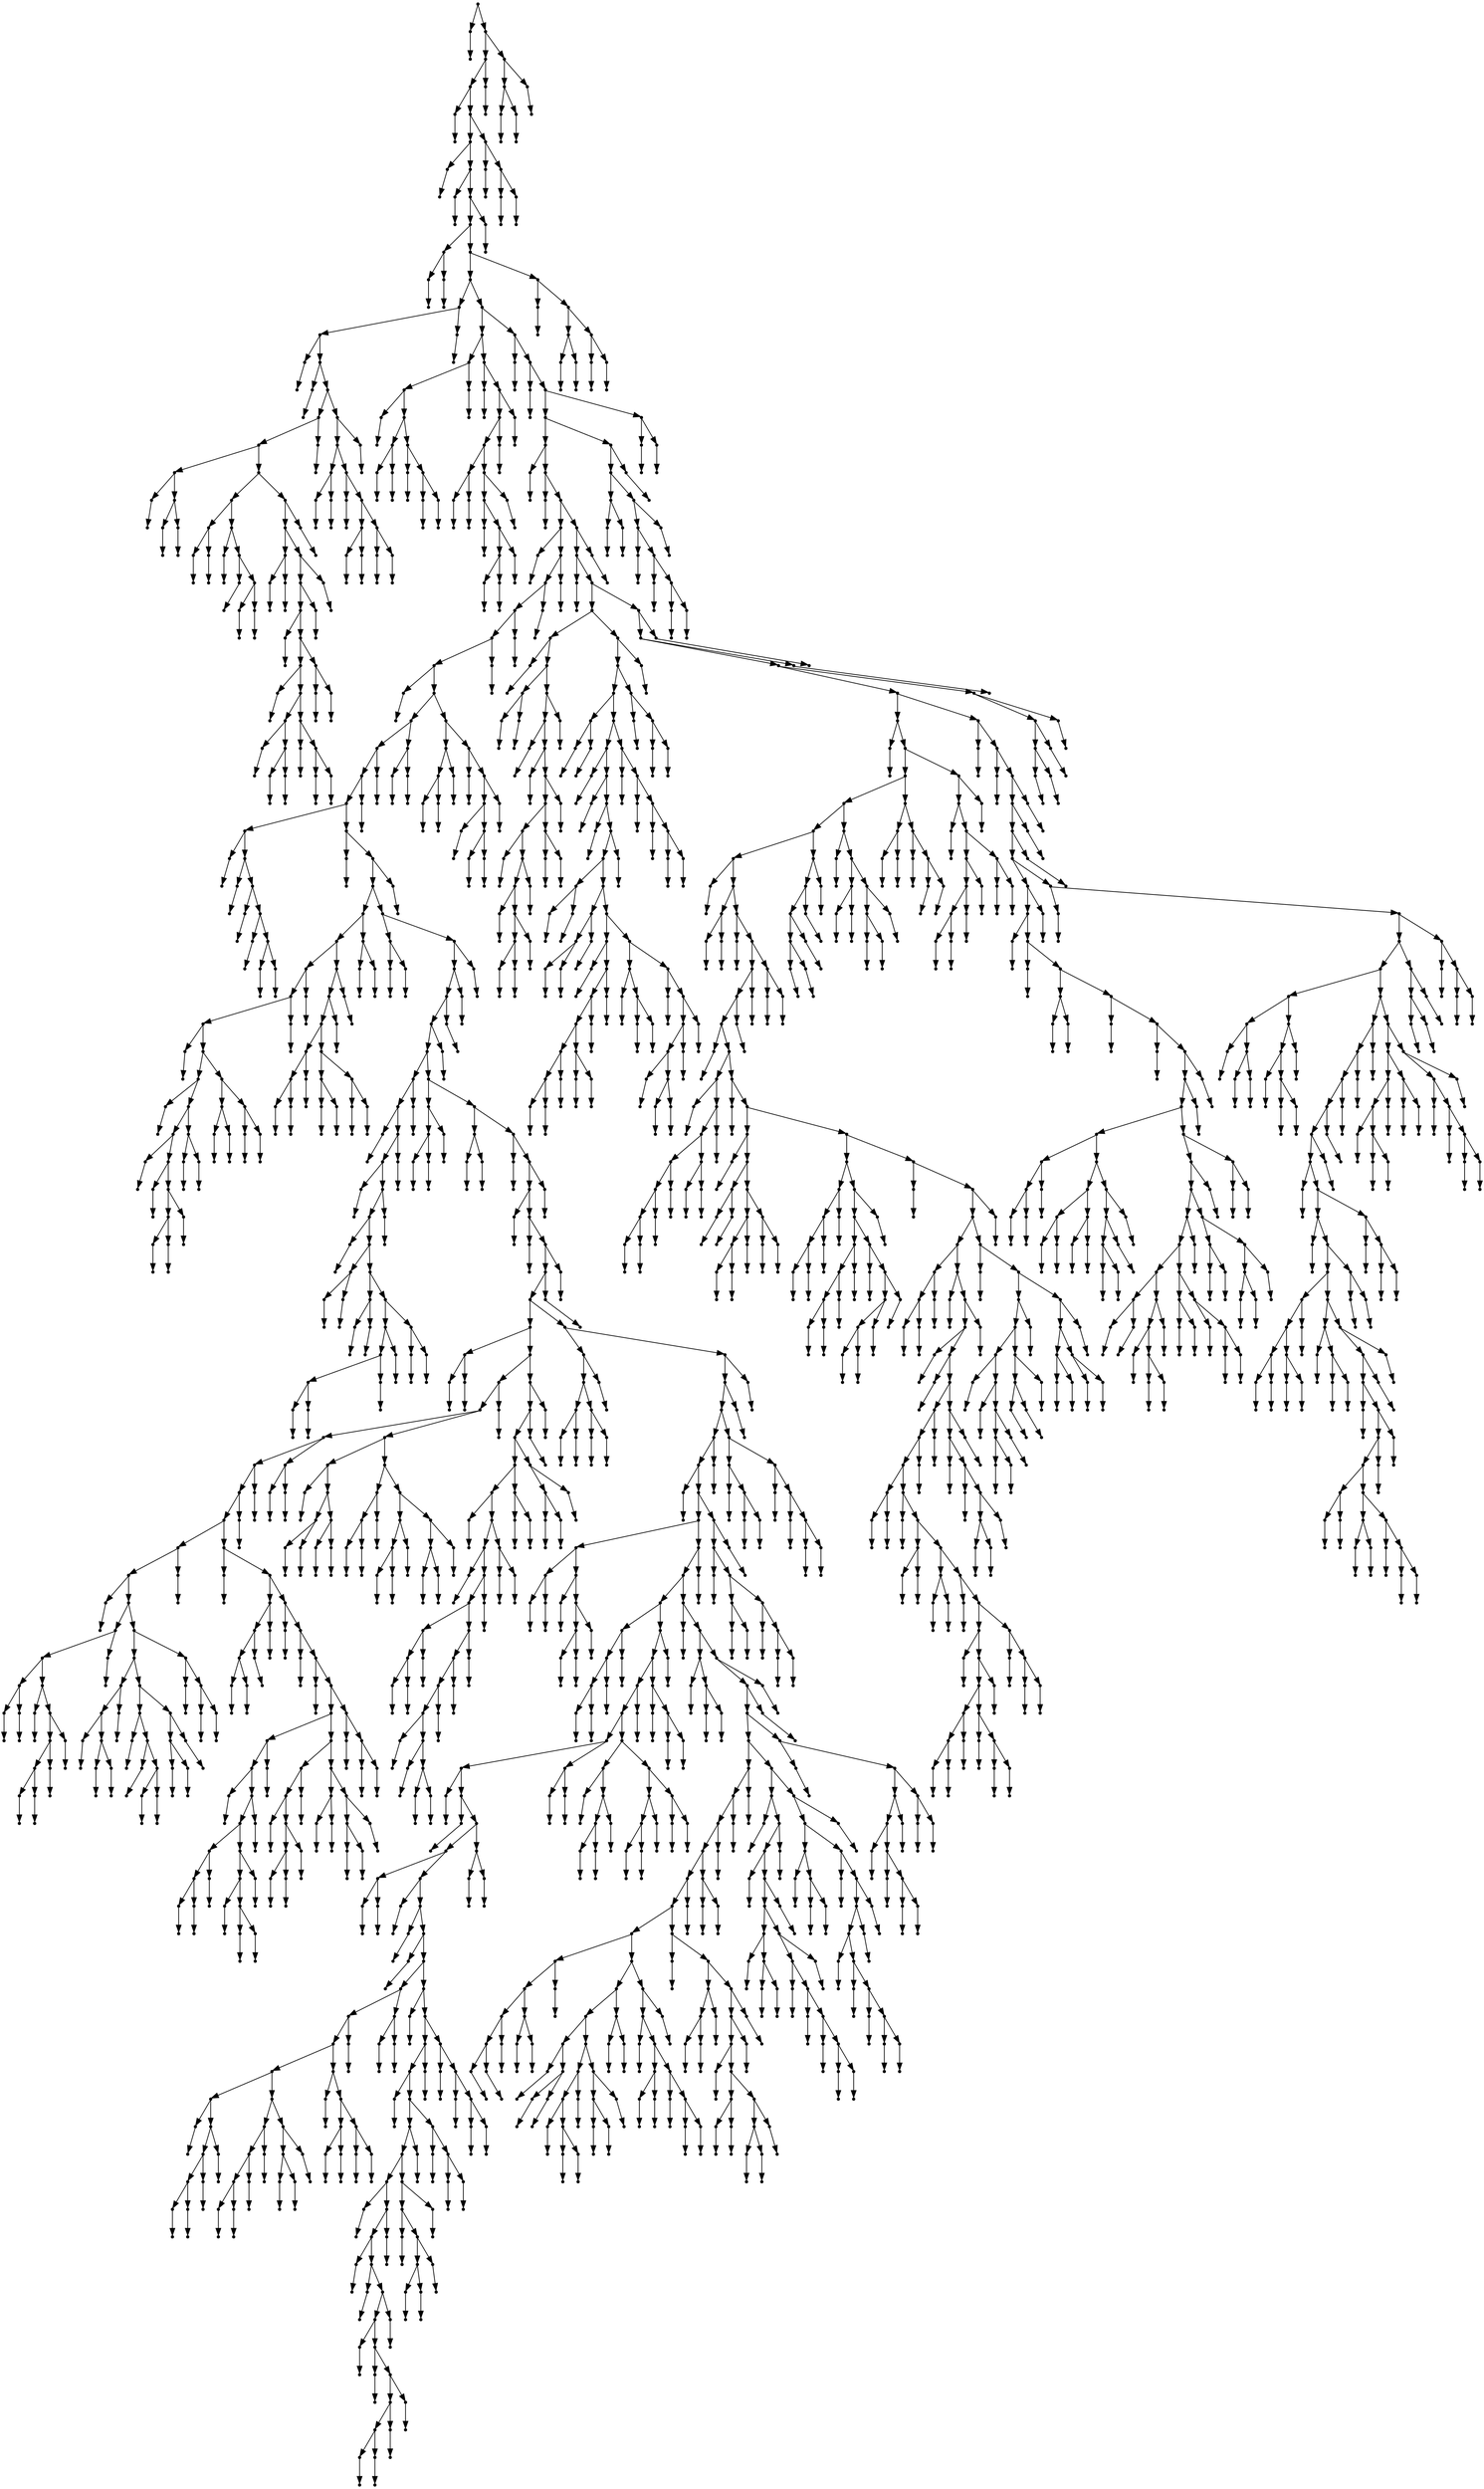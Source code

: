 digraph {
  2203 [shape=point];
  1 [shape=point];
  0 [shape=point];
  2202 [shape=point];
  2193 [shape=point];
  2190 [shape=point];
  3 [shape=point];
  2 [shape=point];
  2189 [shape=point];
  2180 [shape=point];
  5 [shape=point];
  4 [shape=point];
  2179 [shape=point];
  7 [shape=point];
  6 [shape=point];
  2178 [shape=point];
  2175 [shape=point];
  12 [shape=point];
  9 [shape=point];
  8 [shape=point];
  11 [shape=point];
  10 [shape=point];
  2174 [shape=point];
  2159 [shape=point];
  119 [shape=point];
  116 [shape=point];
  14 [shape=point];
  13 [shape=point];
  115 [shape=point];
  16 [shape=point];
  15 [shape=point];
  114 [shape=point];
  90 [shape=point];
  87 [shape=point];
  24 [shape=point];
  18 [shape=point];
  17 [shape=point];
  23 [shape=point];
  20 [shape=point];
  19 [shape=point];
  22 [shape=point];
  21 [shape=point];
  86 [shape=point];
  41 [shape=point];
  29 [shape=point];
  26 [shape=point];
  25 [shape=point];
  28 [shape=point];
  27 [shape=point];
  40 [shape=point];
  31 [shape=point];
  30 [shape=point];
  39 [shape=point];
  33 [shape=point];
  32 [shape=point];
  38 [shape=point];
  35 [shape=point];
  34 [shape=point];
  37 [shape=point];
  36 [shape=point];
  85 [shape=point];
  82 [shape=point];
  46 [shape=point];
  43 [shape=point];
  42 [shape=point];
  45 [shape=point];
  44 [shape=point];
  81 [shape=point];
  78 [shape=point];
  75 [shape=point];
  48 [shape=point];
  47 [shape=point];
  74 [shape=point];
  68 [shape=point];
  50 [shape=point];
  49 [shape=point];
  67 [shape=point];
  58 [shape=point];
  52 [shape=point];
  51 [shape=point];
  57 [shape=point];
  54 [shape=point];
  53 [shape=point];
  56 [shape=point];
  55 [shape=point];
  66 [shape=point];
  60 [shape=point];
  59 [shape=point];
  65 [shape=point];
  62 [shape=point];
  61 [shape=point];
  64 [shape=point];
  63 [shape=point];
  73 [shape=point];
  70 [shape=point];
  69 [shape=point];
  72 [shape=point];
  71 [shape=point];
  77 [shape=point];
  76 [shape=point];
  80 [shape=point];
  79 [shape=point];
  84 [shape=point];
  83 [shape=point];
  89 [shape=point];
  88 [shape=point];
  113 [shape=point];
  110 [shape=point];
  95 [shape=point];
  92 [shape=point];
  91 [shape=point];
  94 [shape=point];
  93 [shape=point];
  109 [shape=point];
  97 [shape=point];
  96 [shape=point];
  108 [shape=point];
  102 [shape=point];
  99 [shape=point];
  98 [shape=point];
  101 [shape=point];
  100 [shape=point];
  107 [shape=point];
  104 [shape=point];
  103 [shape=point];
  106 [shape=point];
  105 [shape=point];
  112 [shape=point];
  111 [shape=point];
  118 [shape=point];
  117 [shape=point];
  2158 [shape=point];
  169 [shape=point];
  139 [shape=point];
  136 [shape=point];
  121 [shape=point];
  120 [shape=point];
  135 [shape=point];
  126 [shape=point];
  123 [shape=point];
  122 [shape=point];
  125 [shape=point];
  124 [shape=point];
  134 [shape=point];
  128 [shape=point];
  127 [shape=point];
  133 [shape=point];
  130 [shape=point];
  129 [shape=point];
  132 [shape=point];
  131 [shape=point];
  138 [shape=point];
  137 [shape=point];
  168 [shape=point];
  141 [shape=point];
  140 [shape=point];
  167 [shape=point];
  164 [shape=point];
  161 [shape=point];
  146 [shape=point];
  143 [shape=point];
  142 [shape=point];
  145 [shape=point];
  144 [shape=point];
  160 [shape=point];
  157 [shape=point];
  148 [shape=point];
  147 [shape=point];
  156 [shape=point];
  153 [shape=point];
  150 [shape=point];
  149 [shape=point];
  152 [shape=point];
  151 [shape=point];
  155 [shape=point];
  154 [shape=point];
  159 [shape=point];
  158 [shape=point];
  163 [shape=point];
  162 [shape=point];
  166 [shape=point];
  165 [shape=point];
  2157 [shape=point];
  171 [shape=point];
  170 [shape=point];
  2156 [shape=point];
  173 [shape=point];
  172 [shape=point];
  2155 [shape=point];
  2149 [shape=point];
  2125 [shape=point];
  175 [shape=point];
  174 [shape=point];
  2124 [shape=point];
  177 [shape=point];
  176 [shape=point];
  2123 [shape=point];
  1289 [shape=point];
  179 [shape=point];
  178 [shape=point];
  1288 [shape=point];
  1285 [shape=point];
  1282 [shape=point];
  1279 [shape=point];
  1276 [shape=point];
  181 [shape=point];
  180 [shape=point];
  1275 [shape=point];
  1251 [shape=point];
  1245 [shape=point];
  1242 [shape=point];
  1239 [shape=point];
  198 [shape=point];
  183 [shape=point];
  182 [shape=point];
  197 [shape=point];
  185 [shape=point];
  184 [shape=point];
  196 [shape=point];
  187 [shape=point];
  186 [shape=point];
  195 [shape=point];
  189 [shape=point];
  188 [shape=point];
  194 [shape=point];
  191 [shape=point];
  190 [shape=point];
  193 [shape=point];
  192 [shape=point];
  1238 [shape=point];
  200 [shape=point];
  199 [shape=point];
  1237 [shape=point];
  1234 [shape=point];
  277 [shape=point];
  271 [shape=point];
  244 [shape=point];
  241 [shape=point];
  238 [shape=point];
  202 [shape=point];
  201 [shape=point];
  237 [shape=point];
  225 [shape=point];
  204 [shape=point];
  203 [shape=point];
  224 [shape=point];
  218 [shape=point];
  206 [shape=point];
  205 [shape=point];
  217 [shape=point];
  208 [shape=point];
  207 [shape=point];
  216 [shape=point];
  213 [shape=point];
  210 [shape=point];
  209 [shape=point];
  212 [shape=point];
  211 [shape=point];
  215 [shape=point];
  214 [shape=point];
  223 [shape=point];
  220 [shape=point];
  219 [shape=point];
  222 [shape=point];
  221 [shape=point];
  236 [shape=point];
  230 [shape=point];
  227 [shape=point];
  226 [shape=point];
  229 [shape=point];
  228 [shape=point];
  235 [shape=point];
  232 [shape=point];
  231 [shape=point];
  234 [shape=point];
  233 [shape=point];
  240 [shape=point];
  239 [shape=point];
  243 [shape=point];
  242 [shape=point];
  270 [shape=point];
  267 [shape=point];
  264 [shape=point];
  252 [shape=point];
  249 [shape=point];
  246 [shape=point];
  245 [shape=point];
  248 [shape=point];
  247 [shape=point];
  251 [shape=point];
  250 [shape=point];
  263 [shape=point];
  257 [shape=point];
  254 [shape=point];
  253 [shape=point];
  256 [shape=point];
  255 [shape=point];
  262 [shape=point];
  259 [shape=point];
  258 [shape=point];
  261 [shape=point];
  260 [shape=point];
  266 [shape=point];
  265 [shape=point];
  269 [shape=point];
  268 [shape=point];
  276 [shape=point];
  273 [shape=point];
  272 [shape=point];
  275 [shape=point];
  274 [shape=point];
  1233 [shape=point];
  282 [shape=point];
  279 [shape=point];
  278 [shape=point];
  281 [shape=point];
  280 [shape=point];
  1232 [shape=point];
  1229 [shape=point];
  1226 [shape=point];
  1223 [shape=point];
  1220 [shape=point];
  329 [shape=point];
  326 [shape=point];
  284 [shape=point];
  283 [shape=point];
  325 [shape=point];
  322 [shape=point];
  286 [shape=point];
  285 [shape=point];
  321 [shape=point];
  318 [shape=point];
  288 [shape=point];
  287 [shape=point];
  317 [shape=point];
  293 [shape=point];
  290 [shape=point];
  289 [shape=point];
  292 [shape=point];
  291 [shape=point];
  316 [shape=point];
  298 [shape=point];
  295 [shape=point];
  294 [shape=point];
  297 [shape=point];
  296 [shape=point];
  315 [shape=point];
  309 [shape=point];
  306 [shape=point];
  303 [shape=point];
  300 [shape=point];
  299 [shape=point];
  302 [shape=point];
  301 [shape=point];
  305 [shape=point];
  304 [shape=point];
  308 [shape=point];
  307 [shape=point];
  314 [shape=point];
  311 [shape=point];
  310 [shape=point];
  313 [shape=point];
  312 [shape=point];
  320 [shape=point];
  319 [shape=point];
  324 [shape=point];
  323 [shape=point];
  328 [shape=point];
  327 [shape=point];
  1219 [shape=point];
  337 [shape=point];
  334 [shape=point];
  331 [shape=point];
  330 [shape=point];
  333 [shape=point];
  332 [shape=point];
  336 [shape=point];
  335 [shape=point];
  1218 [shape=point];
  342 [shape=point];
  339 [shape=point];
  338 [shape=point];
  341 [shape=point];
  340 [shape=point];
  1217 [shape=point];
  344 [shape=point];
  343 [shape=point];
  1216 [shape=point];
  1213 [shape=point];
  346 [shape=point];
  345 [shape=point];
  1212 [shape=point];
  348 [shape=point];
  347 [shape=point];
  1211 [shape=point];
  1208 [shape=point];
  1205 [shape=point];
  641 [shape=point];
  353 [shape=point];
  350 [shape=point];
  349 [shape=point];
  352 [shape=point];
  351 [shape=point];
  640 [shape=point];
  574 [shape=point];
  571 [shape=point];
  529 [shape=point];
  523 [shape=point];
  520 [shape=point];
  517 [shape=point];
  424 [shape=point];
  421 [shape=point];
  355 [shape=point];
  354 [shape=point];
  420 [shape=point];
  378 [shape=point];
  375 [shape=point];
  360 [shape=point];
  357 [shape=point];
  356 [shape=point];
  359 [shape=point];
  358 [shape=point];
  374 [shape=point];
  362 [shape=point];
  361 [shape=point];
  373 [shape=point];
  370 [shape=point];
  367 [shape=point];
  364 [shape=point];
  363 [shape=point];
  366 [shape=point];
  365 [shape=point];
  369 [shape=point];
  368 [shape=point];
  372 [shape=point];
  371 [shape=point];
  377 [shape=point];
  376 [shape=point];
  419 [shape=point];
  410 [shape=point];
  389 [shape=point];
  386 [shape=point];
  380 [shape=point];
  379 [shape=point];
  385 [shape=point];
  382 [shape=point];
  381 [shape=point];
  384 [shape=point];
  383 [shape=point];
  388 [shape=point];
  387 [shape=point];
  409 [shape=point];
  400 [shape=point];
  391 [shape=point];
  390 [shape=point];
  399 [shape=point];
  393 [shape=point];
  392 [shape=point];
  398 [shape=point];
  395 [shape=point];
  394 [shape=point];
  397 [shape=point];
  396 [shape=point];
  408 [shape=point];
  405 [shape=point];
  402 [shape=point];
  401 [shape=point];
  404 [shape=point];
  403 [shape=point];
  407 [shape=point];
  406 [shape=point];
  418 [shape=point];
  412 [shape=point];
  411 [shape=point];
  417 [shape=point];
  414 [shape=point];
  413 [shape=point];
  416 [shape=point];
  415 [shape=point];
  423 [shape=point];
  422 [shape=point];
  516 [shape=point];
  426 [shape=point];
  425 [shape=point];
  515 [shape=point];
  437 [shape=point];
  434 [shape=point];
  431 [shape=point];
  428 [shape=point];
  427 [shape=point];
  430 [shape=point];
  429 [shape=point];
  433 [shape=point];
  432 [shape=point];
  436 [shape=point];
  435 [shape=point];
  514 [shape=point];
  439 [shape=point];
  438 [shape=point];
  513 [shape=point];
  441 [shape=point];
  440 [shape=point];
  512 [shape=point];
  443 [shape=point];
  442 [shape=point];
  511 [shape=point];
  502 [shape=point];
  472 [shape=point];
  469 [shape=point];
  445 [shape=point];
  444 [shape=point];
  468 [shape=point];
  465 [shape=point];
  453 [shape=point];
  450 [shape=point];
  447 [shape=point];
  446 [shape=point];
  449 [shape=point];
  448 [shape=point];
  452 [shape=point];
  451 [shape=point];
  464 [shape=point];
  461 [shape=point];
  455 [shape=point];
  454 [shape=point];
  460 [shape=point];
  457 [shape=point];
  456 [shape=point];
  459 [shape=point];
  458 [shape=point];
  463 [shape=point];
  462 [shape=point];
  467 [shape=point];
  466 [shape=point];
  471 [shape=point];
  470 [shape=point];
  501 [shape=point];
  486 [shape=point];
  483 [shape=point];
  474 [shape=point];
  473 [shape=point];
  482 [shape=point];
  479 [shape=point];
  476 [shape=point];
  475 [shape=point];
  478 [shape=point];
  477 [shape=point];
  481 [shape=point];
  480 [shape=point];
  485 [shape=point];
  484 [shape=point];
  500 [shape=point];
  491 [shape=point];
  488 [shape=point];
  487 [shape=point];
  490 [shape=point];
  489 [shape=point];
  499 [shape=point];
  496 [shape=point];
  493 [shape=point];
  492 [shape=point];
  495 [shape=point];
  494 [shape=point];
  498 [shape=point];
  497 [shape=point];
  510 [shape=point];
  504 [shape=point];
  503 [shape=point];
  509 [shape=point];
  506 [shape=point];
  505 [shape=point];
  508 [shape=point];
  507 [shape=point];
  519 [shape=point];
  518 [shape=point];
  522 [shape=point];
  521 [shape=point];
  528 [shape=point];
  525 [shape=point];
  524 [shape=point];
  527 [shape=point];
  526 [shape=point];
  570 [shape=point];
  543 [shape=point];
  531 [shape=point];
  530 [shape=point];
  542 [shape=point];
  536 [shape=point];
  533 [shape=point];
  532 [shape=point];
  535 [shape=point];
  534 [shape=point];
  541 [shape=point];
  538 [shape=point];
  537 [shape=point];
  540 [shape=point];
  539 [shape=point];
  569 [shape=point];
  551 [shape=point];
  548 [shape=point];
  545 [shape=point];
  544 [shape=point];
  547 [shape=point];
  546 [shape=point];
  550 [shape=point];
  549 [shape=point];
  568 [shape=point];
  559 [shape=point];
  556 [shape=point];
  553 [shape=point];
  552 [shape=point];
  555 [shape=point];
  554 [shape=point];
  558 [shape=point];
  557 [shape=point];
  567 [shape=point];
  564 [shape=point];
  561 [shape=point];
  560 [shape=point];
  563 [shape=point];
  562 [shape=point];
  566 [shape=point];
  565 [shape=point];
  573 [shape=point];
  572 [shape=point];
  639 [shape=point];
  636 [shape=point];
  633 [shape=point];
  624 [shape=point];
  618 [shape=point];
  576 [shape=point];
  575 [shape=point];
  617 [shape=point];
  611 [shape=point];
  578 [shape=point];
  577 [shape=point];
  610 [shape=point];
  607 [shape=point];
  586 [shape=point];
  583 [shape=point];
  580 [shape=point];
  579 [shape=point];
  582 [shape=point];
  581 [shape=point];
  585 [shape=point];
  584 [shape=point];
  606 [shape=point];
  603 [shape=point];
  600 [shape=point];
  597 [shape=point];
  588 [shape=point];
  587 [shape=point];
  596 [shape=point];
  590 [shape=point];
  589 [shape=point];
  595 [shape=point];
  592 [shape=point];
  591 [shape=point];
  594 [shape=point];
  593 [shape=point];
  599 [shape=point];
  598 [shape=point];
  602 [shape=point];
  601 [shape=point];
  605 [shape=point];
  604 [shape=point];
  609 [shape=point];
  608 [shape=point];
  616 [shape=point];
  613 [shape=point];
  612 [shape=point];
  615 [shape=point];
  614 [shape=point];
  623 [shape=point];
  620 [shape=point];
  619 [shape=point];
  622 [shape=point];
  621 [shape=point];
  632 [shape=point];
  629 [shape=point];
  626 [shape=point];
  625 [shape=point];
  628 [shape=point];
  627 [shape=point];
  631 [shape=point];
  630 [shape=point];
  635 [shape=point];
  634 [shape=point];
  638 [shape=point];
  637 [shape=point];
  1204 [shape=point];
  655 [shape=point];
  652 [shape=point];
  646 [shape=point];
  643 [shape=point];
  642 [shape=point];
  645 [shape=point];
  644 [shape=point];
  651 [shape=point];
  648 [shape=point];
  647 [shape=point];
  650 [shape=point];
  649 [shape=point];
  654 [shape=point];
  653 [shape=point];
  1203 [shape=point];
  1200 [shape=point];
  1197 [shape=point];
  1176 [shape=point];
  1173 [shape=point];
  657 [shape=point];
  656 [shape=point];
  1172 [shape=point];
  1151 [shape=point];
  674 [shape=point];
  662 [shape=point];
  659 [shape=point];
  658 [shape=point];
  661 [shape=point];
  660 [shape=point];
  673 [shape=point];
  664 [shape=point];
  663 [shape=point];
  672 [shape=point];
  669 [shape=point];
  666 [shape=point];
  665 [shape=point];
  668 [shape=point];
  667 [shape=point];
  671 [shape=point];
  670 [shape=point];
  1150 [shape=point];
  1147 [shape=point];
  901 [shape=point];
  685 [shape=point];
  682 [shape=point];
  679 [shape=point];
  676 [shape=point];
  675 [shape=point];
  678 [shape=point];
  677 [shape=point];
  681 [shape=point];
  680 [shape=point];
  684 [shape=point];
  683 [shape=point];
  900 [shape=point];
  897 [shape=point];
  888 [shape=point];
  885 [shape=point];
  858 [shape=point];
  852 [shape=point];
  687 [shape=point];
  686 [shape=point];
  851 [shape=point];
  689 [shape=point];
  688 [shape=point];
  850 [shape=point];
  844 [shape=point];
  694 [shape=point];
  691 [shape=point];
  690 [shape=point];
  693 [shape=point];
  692 [shape=point];
  843 [shape=point];
  696 [shape=point];
  695 [shape=point];
  842 [shape=point];
  698 [shape=point];
  697 [shape=point];
  841 [shape=point];
  700 [shape=point];
  699 [shape=point];
  840 [shape=point];
  759 [shape=point];
  753 [shape=point];
  750 [shape=point];
  735 [shape=point];
  714 [shape=point];
  702 [shape=point];
  701 [shape=point];
  713 [shape=point];
  710 [shape=point];
  707 [shape=point];
  704 [shape=point];
  703 [shape=point];
  706 [shape=point];
  705 [shape=point];
  709 [shape=point];
  708 [shape=point];
  712 [shape=point];
  711 [shape=point];
  734 [shape=point];
  725 [shape=point];
  722 [shape=point];
  719 [shape=point];
  716 [shape=point];
  715 [shape=point];
  718 [shape=point];
  717 [shape=point];
  721 [shape=point];
  720 [shape=point];
  724 [shape=point];
  723 [shape=point];
  733 [shape=point];
  730 [shape=point];
  727 [shape=point];
  726 [shape=point];
  729 [shape=point];
  728 [shape=point];
  732 [shape=point];
  731 [shape=point];
  749 [shape=point];
  737 [shape=point];
  736 [shape=point];
  748 [shape=point];
  742 [shape=point];
  739 [shape=point];
  738 [shape=point];
  741 [shape=point];
  740 [shape=point];
  747 [shape=point];
  744 [shape=point];
  743 [shape=point];
  746 [shape=point];
  745 [shape=point];
  752 [shape=point];
  751 [shape=point];
  758 [shape=point];
  755 [shape=point];
  754 [shape=point];
  757 [shape=point];
  756 [shape=point];
  839 [shape=point];
  761 [shape=point];
  760 [shape=point];
  838 [shape=point];
  826 [shape=point];
  823 [shape=point];
  763 [shape=point];
  762 [shape=point];
  822 [shape=point];
  813 [shape=point];
  810 [shape=point];
  795 [shape=point];
  765 [shape=point];
  764 [shape=point];
  794 [shape=point];
  791 [shape=point];
  767 [shape=point];
  766 [shape=point];
  790 [shape=point];
  769 [shape=point];
  768 [shape=point];
  789 [shape=point];
  786 [shape=point];
  771 [shape=point];
  770 [shape=point];
  785 [shape=point];
  773 [shape=point];
  772 [shape=point];
  784 [shape=point];
  781 [shape=point];
  778 [shape=point];
  775 [shape=point];
  774 [shape=point];
  777 [shape=point];
  776 [shape=point];
  780 [shape=point];
  779 [shape=point];
  783 [shape=point];
  782 [shape=point];
  788 [shape=point];
  787 [shape=point];
  793 [shape=point];
  792 [shape=point];
  809 [shape=point];
  806 [shape=point];
  797 [shape=point];
  796 [shape=point];
  805 [shape=point];
  802 [shape=point];
  799 [shape=point];
  798 [shape=point];
  801 [shape=point];
  800 [shape=point];
  804 [shape=point];
  803 [shape=point];
  808 [shape=point];
  807 [shape=point];
  812 [shape=point];
  811 [shape=point];
  821 [shape=point];
  815 [shape=point];
  814 [shape=point];
  820 [shape=point];
  817 [shape=point];
  816 [shape=point];
  819 [shape=point];
  818 [shape=point];
  825 [shape=point];
  824 [shape=point];
  837 [shape=point];
  828 [shape=point];
  827 [shape=point];
  836 [shape=point];
  830 [shape=point];
  829 [shape=point];
  835 [shape=point];
  832 [shape=point];
  831 [shape=point];
  834 [shape=point];
  833 [shape=point];
  849 [shape=point];
  846 [shape=point];
  845 [shape=point];
  848 [shape=point];
  847 [shape=point];
  857 [shape=point];
  854 [shape=point];
  853 [shape=point];
  856 [shape=point];
  855 [shape=point];
  884 [shape=point];
  869 [shape=point];
  860 [shape=point];
  859 [shape=point];
  868 [shape=point];
  865 [shape=point];
  862 [shape=point];
  861 [shape=point];
  864 [shape=point];
  863 [shape=point];
  867 [shape=point];
  866 [shape=point];
  883 [shape=point];
  877 [shape=point];
  874 [shape=point];
  871 [shape=point];
  870 [shape=point];
  873 [shape=point];
  872 [shape=point];
  876 [shape=point];
  875 [shape=point];
  882 [shape=point];
  879 [shape=point];
  878 [shape=point];
  881 [shape=point];
  880 [shape=point];
  887 [shape=point];
  886 [shape=point];
  896 [shape=point];
  890 [shape=point];
  889 [shape=point];
  895 [shape=point];
  892 [shape=point];
  891 [shape=point];
  894 [shape=point];
  893 [shape=point];
  899 [shape=point];
  898 [shape=point];
  1146 [shape=point];
  903 [shape=point];
  902 [shape=point];
  1145 [shape=point];
  911 [shape=point];
  905 [shape=point];
  904 [shape=point];
  910 [shape=point];
  907 [shape=point];
  906 [shape=point];
  909 [shape=point];
  908 [shape=point];
  1144 [shape=point];
  1141 [shape=point];
  1138 [shape=point];
  1114 [shape=point];
  1039 [shape=point];
  1036 [shape=point];
  1033 [shape=point];
  1030 [shape=point];
  1024 [shape=point];
  1021 [shape=point];
  985 [shape=point];
  928 [shape=point];
  925 [shape=point];
  919 [shape=point];
  916 [shape=point];
  913 [shape=point];
  912 [shape=point];
  915 [shape=point];
  914 [shape=point];
  918 [shape=point];
  917 [shape=point];
  924 [shape=point];
  921 [shape=point];
  920 [shape=point];
  923 [shape=point];
  922 [shape=point];
  927 [shape=point];
  926 [shape=point];
  984 [shape=point];
  963 [shape=point];
  957 [shape=point];
  936 [shape=point];
  930 [shape=point];
  929 [shape=point];
  935 [shape=point];
  932 [shape=point];
  931 [shape=point];
  934 [shape=point];
  933 [shape=point];
  956 [shape=point];
  947 [shape=point];
  944 [shape=point];
  938 [shape=point];
  937 [shape=point];
  943 [shape=point];
  940 [shape=point];
  939 [shape=point];
  942 [shape=point];
  941 [shape=point];
  946 [shape=point];
  945 [shape=point];
  955 [shape=point];
  952 [shape=point];
  949 [shape=point];
  948 [shape=point];
  951 [shape=point];
  950 [shape=point];
  954 [shape=point];
  953 [shape=point];
  962 [shape=point];
  959 [shape=point];
  958 [shape=point];
  961 [shape=point];
  960 [shape=point];
  983 [shape=point];
  980 [shape=point];
  965 [shape=point];
  964 [shape=point];
  979 [shape=point];
  970 [shape=point];
  967 [shape=point];
  966 [shape=point];
  969 [shape=point];
  968 [shape=point];
  978 [shape=point];
  972 [shape=point];
  971 [shape=point];
  977 [shape=point];
  974 [shape=point];
  973 [shape=point];
  976 [shape=point];
  975 [shape=point];
  982 [shape=point];
  981 [shape=point];
  1020 [shape=point];
  987 [shape=point];
  986 [shape=point];
  1019 [shape=point];
  995 [shape=point];
  992 [shape=point];
  989 [shape=point];
  988 [shape=point];
  991 [shape=point];
  990 [shape=point];
  994 [shape=point];
  993 [shape=point];
  1018 [shape=point];
  1015 [shape=point];
  1012 [shape=point];
  997 [shape=point];
  996 [shape=point];
  1011 [shape=point];
  1002 [shape=point];
  999 [shape=point];
  998 [shape=point];
  1001 [shape=point];
  1000 [shape=point];
  1010 [shape=point];
  1007 [shape=point];
  1004 [shape=point];
  1003 [shape=point];
  1006 [shape=point];
  1005 [shape=point];
  1009 [shape=point];
  1008 [shape=point];
  1014 [shape=point];
  1013 [shape=point];
  1017 [shape=point];
  1016 [shape=point];
  1023 [shape=point];
  1022 [shape=point];
  1029 [shape=point];
  1026 [shape=point];
  1025 [shape=point];
  1028 [shape=point];
  1027 [shape=point];
  1032 [shape=point];
  1031 [shape=point];
  1035 [shape=point];
  1034 [shape=point];
  1038 [shape=point];
  1037 [shape=point];
  1113 [shape=point];
  1077 [shape=point];
  1041 [shape=point];
  1040 [shape=point];
  1076 [shape=point];
  1073 [shape=point];
  1043 [shape=point];
  1042 [shape=point];
  1072 [shape=point];
  1069 [shape=point];
  1051 [shape=point];
  1045 [shape=point];
  1044 [shape=point];
  1050 [shape=point];
  1047 [shape=point];
  1046 [shape=point];
  1049 [shape=point];
  1048 [shape=point];
  1068 [shape=point];
  1065 [shape=point];
  1053 [shape=point];
  1052 [shape=point];
  1064 [shape=point];
  1055 [shape=point];
  1054 [shape=point];
  1063 [shape=point];
  1057 [shape=point];
  1056 [shape=point];
  1062 [shape=point];
  1059 [shape=point];
  1058 [shape=point];
  1061 [shape=point];
  1060 [shape=point];
  1067 [shape=point];
  1066 [shape=point];
  1071 [shape=point];
  1070 [shape=point];
  1075 [shape=point];
  1074 [shape=point];
  1112 [shape=point];
  1109 [shape=point];
  1085 [shape=point];
  1079 [shape=point];
  1078 [shape=point];
  1084 [shape=point];
  1081 [shape=point];
  1080 [shape=point];
  1083 [shape=point];
  1082 [shape=point];
  1108 [shape=point];
  1087 [shape=point];
  1086 [shape=point];
  1107 [shape=point];
  1104 [shape=point];
  1101 [shape=point];
  1089 [shape=point];
  1088 [shape=point];
  1100 [shape=point];
  1091 [shape=point];
  1090 [shape=point];
  1099 [shape=point];
  1093 [shape=point];
  1092 [shape=point];
  1098 [shape=point];
  1095 [shape=point];
  1094 [shape=point];
  1097 [shape=point];
  1096 [shape=point];
  1103 [shape=point];
  1102 [shape=point];
  1106 [shape=point];
  1105 [shape=point];
  1111 [shape=point];
  1110 [shape=point];
  1137 [shape=point];
  1116 [shape=point];
  1115 [shape=point];
  1136 [shape=point];
  1130 [shape=point];
  1127 [shape=point];
  1118 [shape=point];
  1117 [shape=point];
  1126 [shape=point];
  1120 [shape=point];
  1119 [shape=point];
  1125 [shape=point];
  1122 [shape=point];
  1121 [shape=point];
  1124 [shape=point];
  1123 [shape=point];
  1129 [shape=point];
  1128 [shape=point];
  1135 [shape=point];
  1132 [shape=point];
  1131 [shape=point];
  1134 [shape=point];
  1133 [shape=point];
  1140 [shape=point];
  1139 [shape=point];
  1143 [shape=point];
  1142 [shape=point];
  1149 [shape=point];
  1148 [shape=point];
  1171 [shape=point];
  1168 [shape=point];
  1153 [shape=point];
  1152 [shape=point];
  1167 [shape=point];
  1158 [shape=point];
  1155 [shape=point];
  1154 [shape=point];
  1157 [shape=point];
  1156 [shape=point];
  1166 [shape=point];
  1160 [shape=point];
  1159 [shape=point];
  1165 [shape=point];
  1162 [shape=point];
  1161 [shape=point];
  1164 [shape=point];
  1163 [shape=point];
  1170 [shape=point];
  1169 [shape=point];
  1175 [shape=point];
  1174 [shape=point];
  1196 [shape=point];
  1184 [shape=point];
  1178 [shape=point];
  1177 [shape=point];
  1183 [shape=point];
  1180 [shape=point];
  1179 [shape=point];
  1182 [shape=point];
  1181 [shape=point];
  1195 [shape=point];
  1186 [shape=point];
  1185 [shape=point];
  1194 [shape=point];
  1188 [shape=point];
  1187 [shape=point];
  1193 [shape=point];
  1190 [shape=point];
  1189 [shape=point];
  1192 [shape=point];
  1191 [shape=point];
  1199 [shape=point];
  1198 [shape=point];
  1202 [shape=point];
  1201 [shape=point];
  1207 [shape=point];
  1206 [shape=point];
  1210 [shape=point];
  1209 [shape=point];
  1215 [shape=point];
  1214 [shape=point];
  1222 [shape=point];
  1221 [shape=point];
  1225 [shape=point];
  1224 [shape=point];
  1228 [shape=point];
  1227 [shape=point];
  1231 [shape=point];
  1230 [shape=point];
  1236 [shape=point];
  1235 [shape=point];
  1241 [shape=point];
  1240 [shape=point];
  1244 [shape=point];
  1243 [shape=point];
  1250 [shape=point];
  1247 [shape=point];
  1246 [shape=point];
  1249 [shape=point];
  1248 [shape=point];
  1274 [shape=point];
  1259 [shape=point];
  1256 [shape=point];
  1253 [shape=point];
  1252 [shape=point];
  1255 [shape=point];
  1254 [shape=point];
  1258 [shape=point];
  1257 [shape=point];
  1273 [shape=point];
  1261 [shape=point];
  1260 [shape=point];
  1272 [shape=point];
  1269 [shape=point];
  1263 [shape=point];
  1262 [shape=point];
  1268 [shape=point];
  1265 [shape=point];
  1264 [shape=point];
  1267 [shape=point];
  1266 [shape=point];
  1271 [shape=point];
  1270 [shape=point];
  1278 [shape=point];
  1277 [shape=point];
  1281 [shape=point];
  1280 [shape=point];
  1284 [shape=point];
  1283 [shape=point];
  1287 [shape=point];
  1286 [shape=point];
  2122 [shape=point];
  2119 [shape=point];
  1291 [shape=point];
  1290 [shape=point];
  2118 [shape=point];
  1446 [shape=point];
  1335 [shape=point];
  1293 [shape=point];
  1292 [shape=point];
  1334 [shape=point];
  1298 [shape=point];
  1295 [shape=point];
  1294 [shape=point];
  1297 [shape=point];
  1296 [shape=point];
  1333 [shape=point];
  1330 [shape=point];
  1300 [shape=point];
  1299 [shape=point];
  1329 [shape=point];
  1302 [shape=point];
  1301 [shape=point];
  1328 [shape=point];
  1325 [shape=point];
  1319 [shape=point];
  1304 [shape=point];
  1303 [shape=point];
  1318 [shape=point];
  1315 [shape=point];
  1306 [shape=point];
  1305 [shape=point];
  1314 [shape=point];
  1311 [shape=point];
  1308 [shape=point];
  1307 [shape=point];
  1310 [shape=point];
  1309 [shape=point];
  1313 [shape=point];
  1312 [shape=point];
  1317 [shape=point];
  1316 [shape=point];
  1324 [shape=point];
  1321 [shape=point];
  1320 [shape=point];
  1323 [shape=point];
  1322 [shape=point];
  1327 [shape=point];
  1326 [shape=point];
  1332 [shape=point];
  1331 [shape=point];
  1445 [shape=point];
  1442 [shape=point];
  1433 [shape=point];
  1340 [shape=point];
  1337 [shape=point];
  1336 [shape=point];
  1339 [shape=point];
  1338 [shape=point];
  1432 [shape=point];
  1417 [shape=point];
  1342 [shape=point];
  1341 [shape=point];
  1416 [shape=point];
  1344 [shape=point];
  1343 [shape=point];
  1415 [shape=point];
  1346 [shape=point];
  1345 [shape=point];
  1414 [shape=point];
  1411 [shape=point];
  1351 [shape=point];
  1348 [shape=point];
  1347 [shape=point];
  1350 [shape=point];
  1349 [shape=point];
  1410 [shape=point];
  1359 [shape=point];
  1356 [shape=point];
  1353 [shape=point];
  1352 [shape=point];
  1355 [shape=point];
  1354 [shape=point];
  1358 [shape=point];
  1357 [shape=point];
  1409 [shape=point];
  1382 [shape=point];
  1361 [shape=point];
  1360 [shape=point];
  1381 [shape=point];
  1378 [shape=point];
  1375 [shape=point];
  1369 [shape=point];
  1366 [shape=point];
  1363 [shape=point];
  1362 [shape=point];
  1365 [shape=point];
  1364 [shape=point];
  1368 [shape=point];
  1367 [shape=point];
  1374 [shape=point];
  1371 [shape=point];
  1370 [shape=point];
  1373 [shape=point];
  1372 [shape=point];
  1377 [shape=point];
  1376 [shape=point];
  1380 [shape=point];
  1379 [shape=point];
  1408 [shape=point];
  1390 [shape=point];
  1384 [shape=point];
  1383 [shape=point];
  1389 [shape=point];
  1386 [shape=point];
  1385 [shape=point];
  1388 [shape=point];
  1387 [shape=point];
  1407 [shape=point];
  1392 [shape=point];
  1391 [shape=point];
  1406 [shape=point];
  1403 [shape=point];
  1400 [shape=point];
  1394 [shape=point];
  1393 [shape=point];
  1399 [shape=point];
  1396 [shape=point];
  1395 [shape=point];
  1398 [shape=point];
  1397 [shape=point];
  1402 [shape=point];
  1401 [shape=point];
  1405 [shape=point];
  1404 [shape=point];
  1413 [shape=point];
  1412 [shape=point];
  1431 [shape=point];
  1419 [shape=point];
  1418 [shape=point];
  1430 [shape=point];
  1421 [shape=point];
  1420 [shape=point];
  1429 [shape=point];
  1423 [shape=point];
  1422 [shape=point];
  1428 [shape=point];
  1425 [shape=point];
  1424 [shape=point];
  1427 [shape=point];
  1426 [shape=point];
  1441 [shape=point];
  1435 [shape=point];
  1434 [shape=point];
  1440 [shape=point];
  1437 [shape=point];
  1436 [shape=point];
  1439 [shape=point];
  1438 [shape=point];
  1444 [shape=point];
  1443 [shape=point];
  2117 [shape=point];
  2114 [shape=point];
  2111 [shape=point];
  2099 [shape=point];
  1793 [shape=point];
  1448 [shape=point];
  1447 [shape=point];
  1792 [shape=point];
  1768 [shape=point];
  1753 [shape=point];
  1735 [shape=point];
  1720 [shape=point];
  1450 [shape=point];
  1449 [shape=point];
  1719 [shape=point];
  1455 [shape=point];
  1452 [shape=point];
  1451 [shape=point];
  1454 [shape=point];
  1453 [shape=point];
  1718 [shape=point];
  1457 [shape=point];
  1456 [shape=point];
  1717 [shape=point];
  1711 [shape=point];
  1708 [shape=point];
  1705 [shape=point];
  1459 [shape=point];
  1458 [shape=point];
  1704 [shape=point];
  1482 [shape=point];
  1461 [shape=point];
  1460 [shape=point];
  1481 [shape=point];
  1478 [shape=point];
  1472 [shape=point];
  1469 [shape=point];
  1466 [shape=point];
  1463 [shape=point];
  1462 [shape=point];
  1465 [shape=point];
  1464 [shape=point];
  1468 [shape=point];
  1467 [shape=point];
  1471 [shape=point];
  1470 [shape=point];
  1477 [shape=point];
  1474 [shape=point];
  1473 [shape=point];
  1476 [shape=point];
  1475 [shape=point];
  1480 [shape=point];
  1479 [shape=point];
  1703 [shape=point];
  1484 [shape=point];
  1483 [shape=point];
  1702 [shape=point];
  1507 [shape=point];
  1486 [shape=point];
  1485 [shape=point];
  1506 [shape=point];
  1491 [shape=point];
  1488 [shape=point];
  1487 [shape=point];
  1490 [shape=point];
  1489 [shape=point];
  1505 [shape=point];
  1499 [shape=point];
  1496 [shape=point];
  1493 [shape=point];
  1492 [shape=point];
  1495 [shape=point];
  1494 [shape=point];
  1498 [shape=point];
  1497 [shape=point];
  1504 [shape=point];
  1501 [shape=point];
  1500 [shape=point];
  1503 [shape=point];
  1502 [shape=point];
  1701 [shape=point];
  1548 [shape=point];
  1518 [shape=point];
  1515 [shape=point];
  1512 [shape=point];
  1509 [shape=point];
  1508 [shape=point];
  1511 [shape=point];
  1510 [shape=point];
  1514 [shape=point];
  1513 [shape=point];
  1517 [shape=point];
  1516 [shape=point];
  1547 [shape=point];
  1544 [shape=point];
  1529 [shape=point];
  1526 [shape=point];
  1523 [shape=point];
  1520 [shape=point];
  1519 [shape=point];
  1522 [shape=point];
  1521 [shape=point];
  1525 [shape=point];
  1524 [shape=point];
  1528 [shape=point];
  1527 [shape=point];
  1543 [shape=point];
  1531 [shape=point];
  1530 [shape=point];
  1542 [shape=point];
  1539 [shape=point];
  1536 [shape=point];
  1533 [shape=point];
  1532 [shape=point];
  1535 [shape=point];
  1534 [shape=point];
  1538 [shape=point];
  1537 [shape=point];
  1541 [shape=point];
  1540 [shape=point];
  1546 [shape=point];
  1545 [shape=point];
  1700 [shape=point];
  1550 [shape=point];
  1549 [shape=point];
  1699 [shape=point];
  1696 [shape=point];
  1651 [shape=point];
  1558 [shape=point];
  1555 [shape=point];
  1552 [shape=point];
  1551 [shape=point];
  1554 [shape=point];
  1553 [shape=point];
  1557 [shape=point];
  1556 [shape=point];
  1650 [shape=point];
  1560 [shape=point];
  1559 [shape=point];
  1649 [shape=point];
  1646 [shape=point];
  1562 [shape=point];
  1561 [shape=point];
  1645 [shape=point];
  1564 [shape=point];
  1563 [shape=point];
  1644 [shape=point];
  1626 [shape=point];
  1623 [shape=point];
  1620 [shape=point];
  1569 [shape=point];
  1566 [shape=point];
  1565 [shape=point];
  1568 [shape=point];
  1567 [shape=point];
  1619 [shape=point];
  1571 [shape=point];
  1570 [shape=point];
  1618 [shape=point];
  1576 [shape=point];
  1573 [shape=point];
  1572 [shape=point];
  1575 [shape=point];
  1574 [shape=point];
  1617 [shape=point];
  1581 [shape=point];
  1578 [shape=point];
  1577 [shape=point];
  1580 [shape=point];
  1579 [shape=point];
  1616 [shape=point];
  1583 [shape=point];
  1582 [shape=point];
  1615 [shape=point];
  1606 [shape=point];
  1585 [shape=point];
  1584 [shape=point];
  1605 [shape=point];
  1602 [shape=point];
  1593 [shape=point];
  1590 [shape=point];
  1587 [shape=point];
  1586 [shape=point];
  1589 [shape=point];
  1588 [shape=point];
  1592 [shape=point];
  1591 [shape=point];
  1601 [shape=point];
  1595 [shape=point];
  1594 [shape=point];
  1600 [shape=point];
  1597 [shape=point];
  1596 [shape=point];
  1599 [shape=point];
  1598 [shape=point];
  1604 [shape=point];
  1603 [shape=point];
  1614 [shape=point];
  1608 [shape=point];
  1607 [shape=point];
  1613 [shape=point];
  1610 [shape=point];
  1609 [shape=point];
  1612 [shape=point];
  1611 [shape=point];
  1622 [shape=point];
  1621 [shape=point];
  1625 [shape=point];
  1624 [shape=point];
  1643 [shape=point];
  1640 [shape=point];
  1628 [shape=point];
  1627 [shape=point];
  1639 [shape=point];
  1630 [shape=point];
  1629 [shape=point];
  1638 [shape=point];
  1635 [shape=point];
  1632 [shape=point];
  1631 [shape=point];
  1634 [shape=point];
  1633 [shape=point];
  1637 [shape=point];
  1636 [shape=point];
  1642 [shape=point];
  1641 [shape=point];
  1648 [shape=point];
  1647 [shape=point];
  1695 [shape=point];
  1653 [shape=point];
  1652 [shape=point];
  1694 [shape=point];
  1679 [shape=point];
  1676 [shape=point];
  1667 [shape=point];
  1655 [shape=point];
  1654 [shape=point];
  1666 [shape=point];
  1657 [shape=point];
  1656 [shape=point];
  1665 [shape=point];
  1662 [shape=point];
  1659 [shape=point];
  1658 [shape=point];
  1661 [shape=point];
  1660 [shape=point];
  1664 [shape=point];
  1663 [shape=point];
  1675 [shape=point];
  1672 [shape=point];
  1669 [shape=point];
  1668 [shape=point];
  1671 [shape=point];
  1670 [shape=point];
  1674 [shape=point];
  1673 [shape=point];
  1678 [shape=point];
  1677 [shape=point];
  1693 [shape=point];
  1690 [shape=point];
  1684 [shape=point];
  1681 [shape=point];
  1680 [shape=point];
  1683 [shape=point];
  1682 [shape=point];
  1689 [shape=point];
  1686 [shape=point];
  1685 [shape=point];
  1688 [shape=point];
  1687 [shape=point];
  1692 [shape=point];
  1691 [shape=point];
  1698 [shape=point];
  1697 [shape=point];
  1707 [shape=point];
  1706 [shape=point];
  1710 [shape=point];
  1709 [shape=point];
  1716 [shape=point];
  1713 [shape=point];
  1712 [shape=point];
  1715 [shape=point];
  1714 [shape=point];
  1734 [shape=point];
  1731 [shape=point];
  1728 [shape=point];
  1725 [shape=point];
  1722 [shape=point];
  1721 [shape=point];
  1724 [shape=point];
  1723 [shape=point];
  1727 [shape=point];
  1726 [shape=point];
  1730 [shape=point];
  1729 [shape=point];
  1733 [shape=point];
  1732 [shape=point];
  1752 [shape=point];
  1737 [shape=point];
  1736 [shape=point];
  1751 [shape=point];
  1742 [shape=point];
  1739 [shape=point];
  1738 [shape=point];
  1741 [shape=point];
  1740 [shape=point];
  1750 [shape=point];
  1747 [shape=point];
  1744 [shape=point];
  1743 [shape=point];
  1746 [shape=point];
  1745 [shape=point];
  1749 [shape=point];
  1748 [shape=point];
  1767 [shape=point];
  1758 [shape=point];
  1755 [shape=point];
  1754 [shape=point];
  1757 [shape=point];
  1756 [shape=point];
  1766 [shape=point];
  1760 [shape=point];
  1759 [shape=point];
  1765 [shape=point];
  1762 [shape=point];
  1761 [shape=point];
  1764 [shape=point];
  1763 [shape=point];
  1791 [shape=point];
  1788 [shape=point];
  1770 [shape=point];
  1769 [shape=point];
  1787 [shape=point];
  1781 [shape=point];
  1778 [shape=point];
  1775 [shape=point];
  1772 [shape=point];
  1771 [shape=point];
  1774 [shape=point];
  1773 [shape=point];
  1777 [shape=point];
  1776 [shape=point];
  1780 [shape=point];
  1779 [shape=point];
  1786 [shape=point];
  1783 [shape=point];
  1782 [shape=point];
  1785 [shape=point];
  1784 [shape=point];
  1790 [shape=point];
  1789 [shape=point];
  2098 [shape=point];
  1795 [shape=point];
  1794 [shape=point];
  2097 [shape=point];
  1797 [shape=point];
  1796 [shape=point];
  2096 [shape=point];
  2093 [shape=point];
  2090 [shape=point];
  2087 [shape=point];
  1916 [shape=point];
  1913 [shape=point];
  1799 [shape=point];
  1798 [shape=point];
  1912 [shape=point];
  1801 [shape=point];
  1800 [shape=point];
  1911 [shape=point];
  1806 [shape=point];
  1803 [shape=point];
  1802 [shape=point];
  1805 [shape=point];
  1804 [shape=point];
  1910 [shape=point];
  1808 [shape=point];
  1807 [shape=point];
  1909 [shape=point];
  1810 [shape=point];
  1809 [shape=point];
  1908 [shape=point];
  1905 [shape=point];
  1902 [shape=point];
  1842 [shape=point];
  1818 [shape=point];
  1815 [shape=point];
  1812 [shape=point];
  1811 [shape=point];
  1814 [shape=point];
  1813 [shape=point];
  1817 [shape=point];
  1816 [shape=point];
  1841 [shape=point];
  1829 [shape=point];
  1823 [shape=point];
  1820 [shape=point];
  1819 [shape=point];
  1822 [shape=point];
  1821 [shape=point];
  1828 [shape=point];
  1825 [shape=point];
  1824 [shape=point];
  1827 [shape=point];
  1826 [shape=point];
  1840 [shape=point];
  1837 [shape=point];
  1834 [shape=point];
  1831 [shape=point];
  1830 [shape=point];
  1833 [shape=point];
  1832 [shape=point];
  1836 [shape=point];
  1835 [shape=point];
  1839 [shape=point];
  1838 [shape=point];
  1901 [shape=point];
  1895 [shape=point];
  1892 [shape=point];
  1877 [shape=point];
  1874 [shape=point];
  1859 [shape=point];
  1847 [shape=point];
  1844 [shape=point];
  1843 [shape=point];
  1846 [shape=point];
  1845 [shape=point];
  1858 [shape=point];
  1855 [shape=point];
  1849 [shape=point];
  1848 [shape=point];
  1854 [shape=point];
  1851 [shape=point];
  1850 [shape=point];
  1853 [shape=point];
  1852 [shape=point];
  1857 [shape=point];
  1856 [shape=point];
  1873 [shape=point];
  1864 [shape=point];
  1861 [shape=point];
  1860 [shape=point];
  1863 [shape=point];
  1862 [shape=point];
  1872 [shape=point];
  1866 [shape=point];
  1865 [shape=point];
  1871 [shape=point];
  1868 [shape=point];
  1867 [shape=point];
  1870 [shape=point];
  1869 [shape=point];
  1876 [shape=point];
  1875 [shape=point];
  1891 [shape=point];
  1882 [shape=point];
  1879 [shape=point];
  1878 [shape=point];
  1881 [shape=point];
  1880 [shape=point];
  1890 [shape=point];
  1887 [shape=point];
  1884 [shape=point];
  1883 [shape=point];
  1886 [shape=point];
  1885 [shape=point];
  1889 [shape=point];
  1888 [shape=point];
  1894 [shape=point];
  1893 [shape=point];
  1900 [shape=point];
  1897 [shape=point];
  1896 [shape=point];
  1899 [shape=point];
  1898 [shape=point];
  1904 [shape=point];
  1903 [shape=point];
  1907 [shape=point];
  1906 [shape=point];
  1915 [shape=point];
  1914 [shape=point];
  2086 [shape=point];
  1918 [shape=point];
  1917 [shape=point];
  2085 [shape=point];
  2076 [shape=point];
  2067 [shape=point];
  1938 [shape=point];
  1926 [shape=point];
  1920 [shape=point];
  1919 [shape=point];
  1925 [shape=point];
  1922 [shape=point];
  1921 [shape=point];
  1924 [shape=point];
  1923 [shape=point];
  1937 [shape=point];
  1934 [shape=point];
  1928 [shape=point];
  1927 [shape=point];
  1933 [shape=point];
  1930 [shape=point];
  1929 [shape=point];
  1932 [shape=point];
  1931 [shape=point];
  1936 [shape=point];
  1935 [shape=point];
  2066 [shape=point];
  2033 [shape=point];
  2030 [shape=point];
  2027 [shape=point];
  2024 [shape=point];
  2021 [shape=point];
  2018 [shape=point];
  1940 [shape=point];
  1939 [shape=point];
  2017 [shape=point];
  2008 [shape=point];
  1942 [shape=point];
  1941 [shape=point];
  2007 [shape=point];
  2001 [shape=point];
  1956 [shape=point];
  1953 [shape=point];
  1947 [shape=point];
  1944 [shape=point];
  1943 [shape=point];
  1946 [shape=point];
  1945 [shape=point];
  1952 [shape=point];
  1949 [shape=point];
  1948 [shape=point];
  1951 [shape=point];
  1950 [shape=point];
  1955 [shape=point];
  1954 [shape=point];
  2000 [shape=point];
  1964 [shape=point];
  1958 [shape=point];
  1957 [shape=point];
  1963 [shape=point];
  1960 [shape=point];
  1959 [shape=point];
  1962 [shape=point];
  1961 [shape=point];
  1999 [shape=point];
  1996 [shape=point];
  1993 [shape=point];
  1966 [shape=point];
  1965 [shape=point];
  1992 [shape=point];
  1989 [shape=point];
  1986 [shape=point];
  1971 [shape=point];
  1968 [shape=point];
  1967 [shape=point];
  1970 [shape=point];
  1969 [shape=point];
  1985 [shape=point];
  1976 [shape=point];
  1973 [shape=point];
  1972 [shape=point];
  1975 [shape=point];
  1974 [shape=point];
  1984 [shape=point];
  1978 [shape=point];
  1977 [shape=point];
  1983 [shape=point];
  1980 [shape=point];
  1979 [shape=point];
  1982 [shape=point];
  1981 [shape=point];
  1988 [shape=point];
  1987 [shape=point];
  1991 [shape=point];
  1990 [shape=point];
  1995 [shape=point];
  1994 [shape=point];
  1998 [shape=point];
  1997 [shape=point];
  2006 [shape=point];
  2003 [shape=point];
  2002 [shape=point];
  2005 [shape=point];
  2004 [shape=point];
  2016 [shape=point];
  2010 [shape=point];
  2009 [shape=point];
  2015 [shape=point];
  2012 [shape=point];
  2011 [shape=point];
  2014 [shape=point];
  2013 [shape=point];
  2020 [shape=point];
  2019 [shape=point];
  2023 [shape=point];
  2022 [shape=point];
  2026 [shape=point];
  2025 [shape=point];
  2029 [shape=point];
  2028 [shape=point];
  2032 [shape=point];
  2031 [shape=point];
  2065 [shape=point];
  2050 [shape=point];
  2044 [shape=point];
  2041 [shape=point];
  2035 [shape=point];
  2034 [shape=point];
  2040 [shape=point];
  2037 [shape=point];
  2036 [shape=point];
  2039 [shape=point];
  2038 [shape=point];
  2043 [shape=point];
  2042 [shape=point];
  2049 [shape=point];
  2046 [shape=point];
  2045 [shape=point];
  2048 [shape=point];
  2047 [shape=point];
  2064 [shape=point];
  2061 [shape=point];
  2052 [shape=point];
  2051 [shape=point];
  2060 [shape=point];
  2054 [shape=point];
  2053 [shape=point];
  2059 [shape=point];
  2056 [shape=point];
  2055 [shape=point];
  2058 [shape=point];
  2057 [shape=point];
  2063 [shape=point];
  2062 [shape=point];
  2075 [shape=point];
  2072 [shape=point];
  2069 [shape=point];
  2068 [shape=point];
  2071 [shape=point];
  2070 [shape=point];
  2074 [shape=point];
  2073 [shape=point];
  2084 [shape=point];
  2078 [shape=point];
  2077 [shape=point];
  2083 [shape=point];
  2080 [shape=point];
  2079 [shape=point];
  2082 [shape=point];
  2081 [shape=point];
  2089 [shape=point];
  2088 [shape=point];
  2092 [shape=point];
  2091 [shape=point];
  2095 [shape=point];
  2094 [shape=point];
  2110 [shape=point];
  2107 [shape=point];
  2104 [shape=point];
  2101 [shape=point];
  2100 [shape=point];
  2103 [shape=point];
  2102 [shape=point];
  2106 [shape=point];
  2105 [shape=point];
  2109 [shape=point];
  2108 [shape=point];
  2113 [shape=point];
  2112 [shape=point];
  2116 [shape=point];
  2115 [shape=point];
  2121 [shape=point];
  2120 [shape=point];
  2148 [shape=point];
  2145 [shape=point];
  2130 [shape=point];
  2127 [shape=point];
  2126 [shape=point];
  2129 [shape=point];
  2128 [shape=point];
  2144 [shape=point];
  2141 [shape=point];
  2132 [shape=point];
  2131 [shape=point];
  2140 [shape=point];
  2134 [shape=point];
  2133 [shape=point];
  2139 [shape=point];
  2136 [shape=point];
  2135 [shape=point];
  2138 [shape=point];
  2137 [shape=point];
  2143 [shape=point];
  2142 [shape=point];
  2147 [shape=point];
  2146 [shape=point];
  2154 [shape=point];
  2151 [shape=point];
  2150 [shape=point];
  2153 [shape=point];
  2152 [shape=point];
  2173 [shape=point];
  2161 [shape=point];
  2160 [shape=point];
  2172 [shape=point];
  2166 [shape=point];
  2163 [shape=point];
  2162 [shape=point];
  2165 [shape=point];
  2164 [shape=point];
  2171 [shape=point];
  2168 [shape=point];
  2167 [shape=point];
  2170 [shape=point];
  2169 [shape=point];
  2177 [shape=point];
  2176 [shape=point];
  2188 [shape=point];
  2182 [shape=point];
  2181 [shape=point];
  2187 [shape=point];
  2184 [shape=point];
  2183 [shape=point];
  2186 [shape=point];
  2185 [shape=point];
  2192 [shape=point];
  2191 [shape=point];
  2201 [shape=point];
  2198 [shape=point];
  2195 [shape=point];
  2194 [shape=point];
  2197 [shape=point];
  2196 [shape=point];
  2200 [shape=point];
  2199 [shape=point];
2203 -> 1;
1 -> 0;
2203 -> 2202;
2202 -> 2193;
2193 -> 2190;
2190 -> 3;
3 -> 2;
2190 -> 2189;
2189 -> 2180;
2180 -> 5;
5 -> 4;
2180 -> 2179;
2179 -> 7;
7 -> 6;
2179 -> 2178;
2178 -> 2175;
2175 -> 12;
12 -> 9;
9 -> 8;
12 -> 11;
11 -> 10;
2175 -> 2174;
2174 -> 2159;
2159 -> 119;
119 -> 116;
116 -> 14;
14 -> 13;
116 -> 115;
115 -> 16;
16 -> 15;
115 -> 114;
114 -> 90;
90 -> 87;
87 -> 24;
24 -> 18;
18 -> 17;
24 -> 23;
23 -> 20;
20 -> 19;
23 -> 22;
22 -> 21;
87 -> 86;
86 -> 41;
41 -> 29;
29 -> 26;
26 -> 25;
29 -> 28;
28 -> 27;
41 -> 40;
40 -> 31;
31 -> 30;
40 -> 39;
39 -> 33;
33 -> 32;
39 -> 38;
38 -> 35;
35 -> 34;
38 -> 37;
37 -> 36;
86 -> 85;
85 -> 82;
82 -> 46;
46 -> 43;
43 -> 42;
46 -> 45;
45 -> 44;
82 -> 81;
81 -> 78;
78 -> 75;
75 -> 48;
48 -> 47;
75 -> 74;
74 -> 68;
68 -> 50;
50 -> 49;
68 -> 67;
67 -> 58;
58 -> 52;
52 -> 51;
58 -> 57;
57 -> 54;
54 -> 53;
57 -> 56;
56 -> 55;
67 -> 66;
66 -> 60;
60 -> 59;
66 -> 65;
65 -> 62;
62 -> 61;
65 -> 64;
64 -> 63;
74 -> 73;
73 -> 70;
70 -> 69;
73 -> 72;
72 -> 71;
78 -> 77;
77 -> 76;
81 -> 80;
80 -> 79;
85 -> 84;
84 -> 83;
90 -> 89;
89 -> 88;
114 -> 113;
113 -> 110;
110 -> 95;
95 -> 92;
92 -> 91;
95 -> 94;
94 -> 93;
110 -> 109;
109 -> 97;
97 -> 96;
109 -> 108;
108 -> 102;
102 -> 99;
99 -> 98;
102 -> 101;
101 -> 100;
108 -> 107;
107 -> 104;
104 -> 103;
107 -> 106;
106 -> 105;
113 -> 112;
112 -> 111;
119 -> 118;
118 -> 117;
2159 -> 2158;
2158 -> 169;
169 -> 139;
139 -> 136;
136 -> 121;
121 -> 120;
136 -> 135;
135 -> 126;
126 -> 123;
123 -> 122;
126 -> 125;
125 -> 124;
135 -> 134;
134 -> 128;
128 -> 127;
134 -> 133;
133 -> 130;
130 -> 129;
133 -> 132;
132 -> 131;
139 -> 138;
138 -> 137;
169 -> 168;
168 -> 141;
141 -> 140;
168 -> 167;
167 -> 164;
164 -> 161;
161 -> 146;
146 -> 143;
143 -> 142;
146 -> 145;
145 -> 144;
161 -> 160;
160 -> 157;
157 -> 148;
148 -> 147;
157 -> 156;
156 -> 153;
153 -> 150;
150 -> 149;
153 -> 152;
152 -> 151;
156 -> 155;
155 -> 154;
160 -> 159;
159 -> 158;
164 -> 163;
163 -> 162;
167 -> 166;
166 -> 165;
2158 -> 2157;
2157 -> 171;
171 -> 170;
2157 -> 2156;
2156 -> 173;
173 -> 172;
2156 -> 2155;
2155 -> 2149;
2149 -> 2125;
2125 -> 175;
175 -> 174;
2125 -> 2124;
2124 -> 177;
177 -> 176;
2124 -> 2123;
2123 -> 1289;
1289 -> 179;
179 -> 178;
1289 -> 1288;
1288 -> 1285;
1285 -> 1282;
1282 -> 1279;
1279 -> 1276;
1276 -> 181;
181 -> 180;
1276 -> 1275;
1275 -> 1251;
1251 -> 1245;
1245 -> 1242;
1242 -> 1239;
1239 -> 198;
198 -> 183;
183 -> 182;
198 -> 197;
197 -> 185;
185 -> 184;
197 -> 196;
196 -> 187;
187 -> 186;
196 -> 195;
195 -> 189;
189 -> 188;
195 -> 194;
194 -> 191;
191 -> 190;
194 -> 193;
193 -> 192;
1239 -> 1238;
1238 -> 200;
200 -> 199;
1238 -> 1237;
1237 -> 1234;
1234 -> 277;
277 -> 271;
271 -> 244;
244 -> 241;
241 -> 238;
238 -> 202;
202 -> 201;
238 -> 237;
237 -> 225;
225 -> 204;
204 -> 203;
225 -> 224;
224 -> 218;
218 -> 206;
206 -> 205;
218 -> 217;
217 -> 208;
208 -> 207;
217 -> 216;
216 -> 213;
213 -> 210;
210 -> 209;
213 -> 212;
212 -> 211;
216 -> 215;
215 -> 214;
224 -> 223;
223 -> 220;
220 -> 219;
223 -> 222;
222 -> 221;
237 -> 236;
236 -> 230;
230 -> 227;
227 -> 226;
230 -> 229;
229 -> 228;
236 -> 235;
235 -> 232;
232 -> 231;
235 -> 234;
234 -> 233;
241 -> 240;
240 -> 239;
244 -> 243;
243 -> 242;
271 -> 270;
270 -> 267;
267 -> 264;
264 -> 252;
252 -> 249;
249 -> 246;
246 -> 245;
249 -> 248;
248 -> 247;
252 -> 251;
251 -> 250;
264 -> 263;
263 -> 257;
257 -> 254;
254 -> 253;
257 -> 256;
256 -> 255;
263 -> 262;
262 -> 259;
259 -> 258;
262 -> 261;
261 -> 260;
267 -> 266;
266 -> 265;
270 -> 269;
269 -> 268;
277 -> 276;
276 -> 273;
273 -> 272;
276 -> 275;
275 -> 274;
1234 -> 1233;
1233 -> 282;
282 -> 279;
279 -> 278;
282 -> 281;
281 -> 280;
1233 -> 1232;
1232 -> 1229;
1229 -> 1226;
1226 -> 1223;
1223 -> 1220;
1220 -> 329;
329 -> 326;
326 -> 284;
284 -> 283;
326 -> 325;
325 -> 322;
322 -> 286;
286 -> 285;
322 -> 321;
321 -> 318;
318 -> 288;
288 -> 287;
318 -> 317;
317 -> 293;
293 -> 290;
290 -> 289;
293 -> 292;
292 -> 291;
317 -> 316;
316 -> 298;
298 -> 295;
295 -> 294;
298 -> 297;
297 -> 296;
316 -> 315;
315 -> 309;
309 -> 306;
306 -> 303;
303 -> 300;
300 -> 299;
303 -> 302;
302 -> 301;
306 -> 305;
305 -> 304;
309 -> 308;
308 -> 307;
315 -> 314;
314 -> 311;
311 -> 310;
314 -> 313;
313 -> 312;
321 -> 320;
320 -> 319;
325 -> 324;
324 -> 323;
329 -> 328;
328 -> 327;
1220 -> 1219;
1219 -> 337;
337 -> 334;
334 -> 331;
331 -> 330;
334 -> 333;
333 -> 332;
337 -> 336;
336 -> 335;
1219 -> 1218;
1218 -> 342;
342 -> 339;
339 -> 338;
342 -> 341;
341 -> 340;
1218 -> 1217;
1217 -> 344;
344 -> 343;
1217 -> 1216;
1216 -> 1213;
1213 -> 346;
346 -> 345;
1213 -> 1212;
1212 -> 348;
348 -> 347;
1212 -> 1211;
1211 -> 1208;
1208 -> 1205;
1205 -> 641;
641 -> 353;
353 -> 350;
350 -> 349;
353 -> 352;
352 -> 351;
641 -> 640;
640 -> 574;
574 -> 571;
571 -> 529;
529 -> 523;
523 -> 520;
520 -> 517;
517 -> 424;
424 -> 421;
421 -> 355;
355 -> 354;
421 -> 420;
420 -> 378;
378 -> 375;
375 -> 360;
360 -> 357;
357 -> 356;
360 -> 359;
359 -> 358;
375 -> 374;
374 -> 362;
362 -> 361;
374 -> 373;
373 -> 370;
370 -> 367;
367 -> 364;
364 -> 363;
367 -> 366;
366 -> 365;
370 -> 369;
369 -> 368;
373 -> 372;
372 -> 371;
378 -> 377;
377 -> 376;
420 -> 419;
419 -> 410;
410 -> 389;
389 -> 386;
386 -> 380;
380 -> 379;
386 -> 385;
385 -> 382;
382 -> 381;
385 -> 384;
384 -> 383;
389 -> 388;
388 -> 387;
410 -> 409;
409 -> 400;
400 -> 391;
391 -> 390;
400 -> 399;
399 -> 393;
393 -> 392;
399 -> 398;
398 -> 395;
395 -> 394;
398 -> 397;
397 -> 396;
409 -> 408;
408 -> 405;
405 -> 402;
402 -> 401;
405 -> 404;
404 -> 403;
408 -> 407;
407 -> 406;
419 -> 418;
418 -> 412;
412 -> 411;
418 -> 417;
417 -> 414;
414 -> 413;
417 -> 416;
416 -> 415;
424 -> 423;
423 -> 422;
517 -> 516;
516 -> 426;
426 -> 425;
516 -> 515;
515 -> 437;
437 -> 434;
434 -> 431;
431 -> 428;
428 -> 427;
431 -> 430;
430 -> 429;
434 -> 433;
433 -> 432;
437 -> 436;
436 -> 435;
515 -> 514;
514 -> 439;
439 -> 438;
514 -> 513;
513 -> 441;
441 -> 440;
513 -> 512;
512 -> 443;
443 -> 442;
512 -> 511;
511 -> 502;
502 -> 472;
472 -> 469;
469 -> 445;
445 -> 444;
469 -> 468;
468 -> 465;
465 -> 453;
453 -> 450;
450 -> 447;
447 -> 446;
450 -> 449;
449 -> 448;
453 -> 452;
452 -> 451;
465 -> 464;
464 -> 461;
461 -> 455;
455 -> 454;
461 -> 460;
460 -> 457;
457 -> 456;
460 -> 459;
459 -> 458;
464 -> 463;
463 -> 462;
468 -> 467;
467 -> 466;
472 -> 471;
471 -> 470;
502 -> 501;
501 -> 486;
486 -> 483;
483 -> 474;
474 -> 473;
483 -> 482;
482 -> 479;
479 -> 476;
476 -> 475;
479 -> 478;
478 -> 477;
482 -> 481;
481 -> 480;
486 -> 485;
485 -> 484;
501 -> 500;
500 -> 491;
491 -> 488;
488 -> 487;
491 -> 490;
490 -> 489;
500 -> 499;
499 -> 496;
496 -> 493;
493 -> 492;
496 -> 495;
495 -> 494;
499 -> 498;
498 -> 497;
511 -> 510;
510 -> 504;
504 -> 503;
510 -> 509;
509 -> 506;
506 -> 505;
509 -> 508;
508 -> 507;
520 -> 519;
519 -> 518;
523 -> 522;
522 -> 521;
529 -> 528;
528 -> 525;
525 -> 524;
528 -> 527;
527 -> 526;
571 -> 570;
570 -> 543;
543 -> 531;
531 -> 530;
543 -> 542;
542 -> 536;
536 -> 533;
533 -> 532;
536 -> 535;
535 -> 534;
542 -> 541;
541 -> 538;
538 -> 537;
541 -> 540;
540 -> 539;
570 -> 569;
569 -> 551;
551 -> 548;
548 -> 545;
545 -> 544;
548 -> 547;
547 -> 546;
551 -> 550;
550 -> 549;
569 -> 568;
568 -> 559;
559 -> 556;
556 -> 553;
553 -> 552;
556 -> 555;
555 -> 554;
559 -> 558;
558 -> 557;
568 -> 567;
567 -> 564;
564 -> 561;
561 -> 560;
564 -> 563;
563 -> 562;
567 -> 566;
566 -> 565;
574 -> 573;
573 -> 572;
640 -> 639;
639 -> 636;
636 -> 633;
633 -> 624;
624 -> 618;
618 -> 576;
576 -> 575;
618 -> 617;
617 -> 611;
611 -> 578;
578 -> 577;
611 -> 610;
610 -> 607;
607 -> 586;
586 -> 583;
583 -> 580;
580 -> 579;
583 -> 582;
582 -> 581;
586 -> 585;
585 -> 584;
607 -> 606;
606 -> 603;
603 -> 600;
600 -> 597;
597 -> 588;
588 -> 587;
597 -> 596;
596 -> 590;
590 -> 589;
596 -> 595;
595 -> 592;
592 -> 591;
595 -> 594;
594 -> 593;
600 -> 599;
599 -> 598;
603 -> 602;
602 -> 601;
606 -> 605;
605 -> 604;
610 -> 609;
609 -> 608;
617 -> 616;
616 -> 613;
613 -> 612;
616 -> 615;
615 -> 614;
624 -> 623;
623 -> 620;
620 -> 619;
623 -> 622;
622 -> 621;
633 -> 632;
632 -> 629;
629 -> 626;
626 -> 625;
629 -> 628;
628 -> 627;
632 -> 631;
631 -> 630;
636 -> 635;
635 -> 634;
639 -> 638;
638 -> 637;
1205 -> 1204;
1204 -> 655;
655 -> 652;
652 -> 646;
646 -> 643;
643 -> 642;
646 -> 645;
645 -> 644;
652 -> 651;
651 -> 648;
648 -> 647;
651 -> 650;
650 -> 649;
655 -> 654;
654 -> 653;
1204 -> 1203;
1203 -> 1200;
1200 -> 1197;
1197 -> 1176;
1176 -> 1173;
1173 -> 657;
657 -> 656;
1173 -> 1172;
1172 -> 1151;
1151 -> 674;
674 -> 662;
662 -> 659;
659 -> 658;
662 -> 661;
661 -> 660;
674 -> 673;
673 -> 664;
664 -> 663;
673 -> 672;
672 -> 669;
669 -> 666;
666 -> 665;
669 -> 668;
668 -> 667;
672 -> 671;
671 -> 670;
1151 -> 1150;
1150 -> 1147;
1147 -> 901;
901 -> 685;
685 -> 682;
682 -> 679;
679 -> 676;
676 -> 675;
679 -> 678;
678 -> 677;
682 -> 681;
681 -> 680;
685 -> 684;
684 -> 683;
901 -> 900;
900 -> 897;
897 -> 888;
888 -> 885;
885 -> 858;
858 -> 852;
852 -> 687;
687 -> 686;
852 -> 851;
851 -> 689;
689 -> 688;
851 -> 850;
850 -> 844;
844 -> 694;
694 -> 691;
691 -> 690;
694 -> 693;
693 -> 692;
844 -> 843;
843 -> 696;
696 -> 695;
843 -> 842;
842 -> 698;
698 -> 697;
842 -> 841;
841 -> 700;
700 -> 699;
841 -> 840;
840 -> 759;
759 -> 753;
753 -> 750;
750 -> 735;
735 -> 714;
714 -> 702;
702 -> 701;
714 -> 713;
713 -> 710;
710 -> 707;
707 -> 704;
704 -> 703;
707 -> 706;
706 -> 705;
710 -> 709;
709 -> 708;
713 -> 712;
712 -> 711;
735 -> 734;
734 -> 725;
725 -> 722;
722 -> 719;
719 -> 716;
716 -> 715;
719 -> 718;
718 -> 717;
722 -> 721;
721 -> 720;
725 -> 724;
724 -> 723;
734 -> 733;
733 -> 730;
730 -> 727;
727 -> 726;
730 -> 729;
729 -> 728;
733 -> 732;
732 -> 731;
750 -> 749;
749 -> 737;
737 -> 736;
749 -> 748;
748 -> 742;
742 -> 739;
739 -> 738;
742 -> 741;
741 -> 740;
748 -> 747;
747 -> 744;
744 -> 743;
747 -> 746;
746 -> 745;
753 -> 752;
752 -> 751;
759 -> 758;
758 -> 755;
755 -> 754;
758 -> 757;
757 -> 756;
840 -> 839;
839 -> 761;
761 -> 760;
839 -> 838;
838 -> 826;
826 -> 823;
823 -> 763;
763 -> 762;
823 -> 822;
822 -> 813;
813 -> 810;
810 -> 795;
795 -> 765;
765 -> 764;
795 -> 794;
794 -> 791;
791 -> 767;
767 -> 766;
791 -> 790;
790 -> 769;
769 -> 768;
790 -> 789;
789 -> 786;
786 -> 771;
771 -> 770;
786 -> 785;
785 -> 773;
773 -> 772;
785 -> 784;
784 -> 781;
781 -> 778;
778 -> 775;
775 -> 774;
778 -> 777;
777 -> 776;
781 -> 780;
780 -> 779;
784 -> 783;
783 -> 782;
789 -> 788;
788 -> 787;
794 -> 793;
793 -> 792;
810 -> 809;
809 -> 806;
806 -> 797;
797 -> 796;
806 -> 805;
805 -> 802;
802 -> 799;
799 -> 798;
802 -> 801;
801 -> 800;
805 -> 804;
804 -> 803;
809 -> 808;
808 -> 807;
813 -> 812;
812 -> 811;
822 -> 821;
821 -> 815;
815 -> 814;
821 -> 820;
820 -> 817;
817 -> 816;
820 -> 819;
819 -> 818;
826 -> 825;
825 -> 824;
838 -> 837;
837 -> 828;
828 -> 827;
837 -> 836;
836 -> 830;
830 -> 829;
836 -> 835;
835 -> 832;
832 -> 831;
835 -> 834;
834 -> 833;
850 -> 849;
849 -> 846;
846 -> 845;
849 -> 848;
848 -> 847;
858 -> 857;
857 -> 854;
854 -> 853;
857 -> 856;
856 -> 855;
885 -> 884;
884 -> 869;
869 -> 860;
860 -> 859;
869 -> 868;
868 -> 865;
865 -> 862;
862 -> 861;
865 -> 864;
864 -> 863;
868 -> 867;
867 -> 866;
884 -> 883;
883 -> 877;
877 -> 874;
874 -> 871;
871 -> 870;
874 -> 873;
873 -> 872;
877 -> 876;
876 -> 875;
883 -> 882;
882 -> 879;
879 -> 878;
882 -> 881;
881 -> 880;
888 -> 887;
887 -> 886;
897 -> 896;
896 -> 890;
890 -> 889;
896 -> 895;
895 -> 892;
892 -> 891;
895 -> 894;
894 -> 893;
900 -> 899;
899 -> 898;
1147 -> 1146;
1146 -> 903;
903 -> 902;
1146 -> 1145;
1145 -> 911;
911 -> 905;
905 -> 904;
911 -> 910;
910 -> 907;
907 -> 906;
910 -> 909;
909 -> 908;
1145 -> 1144;
1144 -> 1141;
1141 -> 1138;
1138 -> 1114;
1114 -> 1039;
1039 -> 1036;
1036 -> 1033;
1033 -> 1030;
1030 -> 1024;
1024 -> 1021;
1021 -> 985;
985 -> 928;
928 -> 925;
925 -> 919;
919 -> 916;
916 -> 913;
913 -> 912;
916 -> 915;
915 -> 914;
919 -> 918;
918 -> 917;
925 -> 924;
924 -> 921;
921 -> 920;
924 -> 923;
923 -> 922;
928 -> 927;
927 -> 926;
985 -> 984;
984 -> 963;
963 -> 957;
957 -> 936;
936 -> 930;
930 -> 929;
936 -> 935;
935 -> 932;
932 -> 931;
935 -> 934;
934 -> 933;
957 -> 956;
956 -> 947;
947 -> 944;
944 -> 938;
938 -> 937;
944 -> 943;
943 -> 940;
940 -> 939;
943 -> 942;
942 -> 941;
947 -> 946;
946 -> 945;
956 -> 955;
955 -> 952;
952 -> 949;
949 -> 948;
952 -> 951;
951 -> 950;
955 -> 954;
954 -> 953;
963 -> 962;
962 -> 959;
959 -> 958;
962 -> 961;
961 -> 960;
984 -> 983;
983 -> 980;
980 -> 965;
965 -> 964;
980 -> 979;
979 -> 970;
970 -> 967;
967 -> 966;
970 -> 969;
969 -> 968;
979 -> 978;
978 -> 972;
972 -> 971;
978 -> 977;
977 -> 974;
974 -> 973;
977 -> 976;
976 -> 975;
983 -> 982;
982 -> 981;
1021 -> 1020;
1020 -> 987;
987 -> 986;
1020 -> 1019;
1019 -> 995;
995 -> 992;
992 -> 989;
989 -> 988;
992 -> 991;
991 -> 990;
995 -> 994;
994 -> 993;
1019 -> 1018;
1018 -> 1015;
1015 -> 1012;
1012 -> 997;
997 -> 996;
1012 -> 1011;
1011 -> 1002;
1002 -> 999;
999 -> 998;
1002 -> 1001;
1001 -> 1000;
1011 -> 1010;
1010 -> 1007;
1007 -> 1004;
1004 -> 1003;
1007 -> 1006;
1006 -> 1005;
1010 -> 1009;
1009 -> 1008;
1015 -> 1014;
1014 -> 1013;
1018 -> 1017;
1017 -> 1016;
1024 -> 1023;
1023 -> 1022;
1030 -> 1029;
1029 -> 1026;
1026 -> 1025;
1029 -> 1028;
1028 -> 1027;
1033 -> 1032;
1032 -> 1031;
1036 -> 1035;
1035 -> 1034;
1039 -> 1038;
1038 -> 1037;
1114 -> 1113;
1113 -> 1077;
1077 -> 1041;
1041 -> 1040;
1077 -> 1076;
1076 -> 1073;
1073 -> 1043;
1043 -> 1042;
1073 -> 1072;
1072 -> 1069;
1069 -> 1051;
1051 -> 1045;
1045 -> 1044;
1051 -> 1050;
1050 -> 1047;
1047 -> 1046;
1050 -> 1049;
1049 -> 1048;
1069 -> 1068;
1068 -> 1065;
1065 -> 1053;
1053 -> 1052;
1065 -> 1064;
1064 -> 1055;
1055 -> 1054;
1064 -> 1063;
1063 -> 1057;
1057 -> 1056;
1063 -> 1062;
1062 -> 1059;
1059 -> 1058;
1062 -> 1061;
1061 -> 1060;
1068 -> 1067;
1067 -> 1066;
1072 -> 1071;
1071 -> 1070;
1076 -> 1075;
1075 -> 1074;
1113 -> 1112;
1112 -> 1109;
1109 -> 1085;
1085 -> 1079;
1079 -> 1078;
1085 -> 1084;
1084 -> 1081;
1081 -> 1080;
1084 -> 1083;
1083 -> 1082;
1109 -> 1108;
1108 -> 1087;
1087 -> 1086;
1108 -> 1107;
1107 -> 1104;
1104 -> 1101;
1101 -> 1089;
1089 -> 1088;
1101 -> 1100;
1100 -> 1091;
1091 -> 1090;
1100 -> 1099;
1099 -> 1093;
1093 -> 1092;
1099 -> 1098;
1098 -> 1095;
1095 -> 1094;
1098 -> 1097;
1097 -> 1096;
1104 -> 1103;
1103 -> 1102;
1107 -> 1106;
1106 -> 1105;
1112 -> 1111;
1111 -> 1110;
1138 -> 1137;
1137 -> 1116;
1116 -> 1115;
1137 -> 1136;
1136 -> 1130;
1130 -> 1127;
1127 -> 1118;
1118 -> 1117;
1127 -> 1126;
1126 -> 1120;
1120 -> 1119;
1126 -> 1125;
1125 -> 1122;
1122 -> 1121;
1125 -> 1124;
1124 -> 1123;
1130 -> 1129;
1129 -> 1128;
1136 -> 1135;
1135 -> 1132;
1132 -> 1131;
1135 -> 1134;
1134 -> 1133;
1141 -> 1140;
1140 -> 1139;
1144 -> 1143;
1143 -> 1142;
1150 -> 1149;
1149 -> 1148;
1172 -> 1171;
1171 -> 1168;
1168 -> 1153;
1153 -> 1152;
1168 -> 1167;
1167 -> 1158;
1158 -> 1155;
1155 -> 1154;
1158 -> 1157;
1157 -> 1156;
1167 -> 1166;
1166 -> 1160;
1160 -> 1159;
1166 -> 1165;
1165 -> 1162;
1162 -> 1161;
1165 -> 1164;
1164 -> 1163;
1171 -> 1170;
1170 -> 1169;
1176 -> 1175;
1175 -> 1174;
1197 -> 1196;
1196 -> 1184;
1184 -> 1178;
1178 -> 1177;
1184 -> 1183;
1183 -> 1180;
1180 -> 1179;
1183 -> 1182;
1182 -> 1181;
1196 -> 1195;
1195 -> 1186;
1186 -> 1185;
1195 -> 1194;
1194 -> 1188;
1188 -> 1187;
1194 -> 1193;
1193 -> 1190;
1190 -> 1189;
1193 -> 1192;
1192 -> 1191;
1200 -> 1199;
1199 -> 1198;
1203 -> 1202;
1202 -> 1201;
1208 -> 1207;
1207 -> 1206;
1211 -> 1210;
1210 -> 1209;
1216 -> 1215;
1215 -> 1214;
1223 -> 1222;
1222 -> 1221;
1226 -> 1225;
1225 -> 1224;
1229 -> 1228;
1228 -> 1227;
1232 -> 1231;
1231 -> 1230;
1237 -> 1236;
1236 -> 1235;
1242 -> 1241;
1241 -> 1240;
1245 -> 1244;
1244 -> 1243;
1251 -> 1250;
1250 -> 1247;
1247 -> 1246;
1250 -> 1249;
1249 -> 1248;
1275 -> 1274;
1274 -> 1259;
1259 -> 1256;
1256 -> 1253;
1253 -> 1252;
1256 -> 1255;
1255 -> 1254;
1259 -> 1258;
1258 -> 1257;
1274 -> 1273;
1273 -> 1261;
1261 -> 1260;
1273 -> 1272;
1272 -> 1269;
1269 -> 1263;
1263 -> 1262;
1269 -> 1268;
1268 -> 1265;
1265 -> 1264;
1268 -> 1267;
1267 -> 1266;
1272 -> 1271;
1271 -> 1270;
1279 -> 1278;
1278 -> 1277;
1282 -> 1281;
1281 -> 1280;
1285 -> 1284;
1284 -> 1283;
1288 -> 1287;
1287 -> 1286;
2123 -> 2122;
2122 -> 2119;
2119 -> 1291;
1291 -> 1290;
2119 -> 2118;
2118 -> 1446;
1446 -> 1335;
1335 -> 1293;
1293 -> 1292;
1335 -> 1334;
1334 -> 1298;
1298 -> 1295;
1295 -> 1294;
1298 -> 1297;
1297 -> 1296;
1334 -> 1333;
1333 -> 1330;
1330 -> 1300;
1300 -> 1299;
1330 -> 1329;
1329 -> 1302;
1302 -> 1301;
1329 -> 1328;
1328 -> 1325;
1325 -> 1319;
1319 -> 1304;
1304 -> 1303;
1319 -> 1318;
1318 -> 1315;
1315 -> 1306;
1306 -> 1305;
1315 -> 1314;
1314 -> 1311;
1311 -> 1308;
1308 -> 1307;
1311 -> 1310;
1310 -> 1309;
1314 -> 1313;
1313 -> 1312;
1318 -> 1317;
1317 -> 1316;
1325 -> 1324;
1324 -> 1321;
1321 -> 1320;
1324 -> 1323;
1323 -> 1322;
1328 -> 1327;
1327 -> 1326;
1333 -> 1332;
1332 -> 1331;
1446 -> 1445;
1445 -> 1442;
1442 -> 1433;
1433 -> 1340;
1340 -> 1337;
1337 -> 1336;
1340 -> 1339;
1339 -> 1338;
1433 -> 1432;
1432 -> 1417;
1417 -> 1342;
1342 -> 1341;
1417 -> 1416;
1416 -> 1344;
1344 -> 1343;
1416 -> 1415;
1415 -> 1346;
1346 -> 1345;
1415 -> 1414;
1414 -> 1411;
1411 -> 1351;
1351 -> 1348;
1348 -> 1347;
1351 -> 1350;
1350 -> 1349;
1411 -> 1410;
1410 -> 1359;
1359 -> 1356;
1356 -> 1353;
1353 -> 1352;
1356 -> 1355;
1355 -> 1354;
1359 -> 1358;
1358 -> 1357;
1410 -> 1409;
1409 -> 1382;
1382 -> 1361;
1361 -> 1360;
1382 -> 1381;
1381 -> 1378;
1378 -> 1375;
1375 -> 1369;
1369 -> 1366;
1366 -> 1363;
1363 -> 1362;
1366 -> 1365;
1365 -> 1364;
1369 -> 1368;
1368 -> 1367;
1375 -> 1374;
1374 -> 1371;
1371 -> 1370;
1374 -> 1373;
1373 -> 1372;
1378 -> 1377;
1377 -> 1376;
1381 -> 1380;
1380 -> 1379;
1409 -> 1408;
1408 -> 1390;
1390 -> 1384;
1384 -> 1383;
1390 -> 1389;
1389 -> 1386;
1386 -> 1385;
1389 -> 1388;
1388 -> 1387;
1408 -> 1407;
1407 -> 1392;
1392 -> 1391;
1407 -> 1406;
1406 -> 1403;
1403 -> 1400;
1400 -> 1394;
1394 -> 1393;
1400 -> 1399;
1399 -> 1396;
1396 -> 1395;
1399 -> 1398;
1398 -> 1397;
1403 -> 1402;
1402 -> 1401;
1406 -> 1405;
1405 -> 1404;
1414 -> 1413;
1413 -> 1412;
1432 -> 1431;
1431 -> 1419;
1419 -> 1418;
1431 -> 1430;
1430 -> 1421;
1421 -> 1420;
1430 -> 1429;
1429 -> 1423;
1423 -> 1422;
1429 -> 1428;
1428 -> 1425;
1425 -> 1424;
1428 -> 1427;
1427 -> 1426;
1442 -> 1441;
1441 -> 1435;
1435 -> 1434;
1441 -> 1440;
1440 -> 1437;
1437 -> 1436;
1440 -> 1439;
1439 -> 1438;
1445 -> 1444;
1444 -> 1443;
2118 -> 2117;
2117 -> 2114;
2114 -> 2111;
2111 -> 2099;
2099 -> 1793;
1793 -> 1448;
1448 -> 1447;
1793 -> 1792;
1792 -> 1768;
1768 -> 1753;
1753 -> 1735;
1735 -> 1720;
1720 -> 1450;
1450 -> 1449;
1720 -> 1719;
1719 -> 1455;
1455 -> 1452;
1452 -> 1451;
1455 -> 1454;
1454 -> 1453;
1719 -> 1718;
1718 -> 1457;
1457 -> 1456;
1718 -> 1717;
1717 -> 1711;
1711 -> 1708;
1708 -> 1705;
1705 -> 1459;
1459 -> 1458;
1705 -> 1704;
1704 -> 1482;
1482 -> 1461;
1461 -> 1460;
1482 -> 1481;
1481 -> 1478;
1478 -> 1472;
1472 -> 1469;
1469 -> 1466;
1466 -> 1463;
1463 -> 1462;
1466 -> 1465;
1465 -> 1464;
1469 -> 1468;
1468 -> 1467;
1472 -> 1471;
1471 -> 1470;
1478 -> 1477;
1477 -> 1474;
1474 -> 1473;
1477 -> 1476;
1476 -> 1475;
1481 -> 1480;
1480 -> 1479;
1704 -> 1703;
1703 -> 1484;
1484 -> 1483;
1703 -> 1702;
1702 -> 1507;
1507 -> 1486;
1486 -> 1485;
1507 -> 1506;
1506 -> 1491;
1491 -> 1488;
1488 -> 1487;
1491 -> 1490;
1490 -> 1489;
1506 -> 1505;
1505 -> 1499;
1499 -> 1496;
1496 -> 1493;
1493 -> 1492;
1496 -> 1495;
1495 -> 1494;
1499 -> 1498;
1498 -> 1497;
1505 -> 1504;
1504 -> 1501;
1501 -> 1500;
1504 -> 1503;
1503 -> 1502;
1702 -> 1701;
1701 -> 1548;
1548 -> 1518;
1518 -> 1515;
1515 -> 1512;
1512 -> 1509;
1509 -> 1508;
1512 -> 1511;
1511 -> 1510;
1515 -> 1514;
1514 -> 1513;
1518 -> 1517;
1517 -> 1516;
1548 -> 1547;
1547 -> 1544;
1544 -> 1529;
1529 -> 1526;
1526 -> 1523;
1523 -> 1520;
1520 -> 1519;
1523 -> 1522;
1522 -> 1521;
1526 -> 1525;
1525 -> 1524;
1529 -> 1528;
1528 -> 1527;
1544 -> 1543;
1543 -> 1531;
1531 -> 1530;
1543 -> 1542;
1542 -> 1539;
1539 -> 1536;
1536 -> 1533;
1533 -> 1532;
1536 -> 1535;
1535 -> 1534;
1539 -> 1538;
1538 -> 1537;
1542 -> 1541;
1541 -> 1540;
1547 -> 1546;
1546 -> 1545;
1701 -> 1700;
1700 -> 1550;
1550 -> 1549;
1700 -> 1699;
1699 -> 1696;
1696 -> 1651;
1651 -> 1558;
1558 -> 1555;
1555 -> 1552;
1552 -> 1551;
1555 -> 1554;
1554 -> 1553;
1558 -> 1557;
1557 -> 1556;
1651 -> 1650;
1650 -> 1560;
1560 -> 1559;
1650 -> 1649;
1649 -> 1646;
1646 -> 1562;
1562 -> 1561;
1646 -> 1645;
1645 -> 1564;
1564 -> 1563;
1645 -> 1644;
1644 -> 1626;
1626 -> 1623;
1623 -> 1620;
1620 -> 1569;
1569 -> 1566;
1566 -> 1565;
1569 -> 1568;
1568 -> 1567;
1620 -> 1619;
1619 -> 1571;
1571 -> 1570;
1619 -> 1618;
1618 -> 1576;
1576 -> 1573;
1573 -> 1572;
1576 -> 1575;
1575 -> 1574;
1618 -> 1617;
1617 -> 1581;
1581 -> 1578;
1578 -> 1577;
1581 -> 1580;
1580 -> 1579;
1617 -> 1616;
1616 -> 1583;
1583 -> 1582;
1616 -> 1615;
1615 -> 1606;
1606 -> 1585;
1585 -> 1584;
1606 -> 1605;
1605 -> 1602;
1602 -> 1593;
1593 -> 1590;
1590 -> 1587;
1587 -> 1586;
1590 -> 1589;
1589 -> 1588;
1593 -> 1592;
1592 -> 1591;
1602 -> 1601;
1601 -> 1595;
1595 -> 1594;
1601 -> 1600;
1600 -> 1597;
1597 -> 1596;
1600 -> 1599;
1599 -> 1598;
1605 -> 1604;
1604 -> 1603;
1615 -> 1614;
1614 -> 1608;
1608 -> 1607;
1614 -> 1613;
1613 -> 1610;
1610 -> 1609;
1613 -> 1612;
1612 -> 1611;
1623 -> 1622;
1622 -> 1621;
1626 -> 1625;
1625 -> 1624;
1644 -> 1643;
1643 -> 1640;
1640 -> 1628;
1628 -> 1627;
1640 -> 1639;
1639 -> 1630;
1630 -> 1629;
1639 -> 1638;
1638 -> 1635;
1635 -> 1632;
1632 -> 1631;
1635 -> 1634;
1634 -> 1633;
1638 -> 1637;
1637 -> 1636;
1643 -> 1642;
1642 -> 1641;
1649 -> 1648;
1648 -> 1647;
1696 -> 1695;
1695 -> 1653;
1653 -> 1652;
1695 -> 1694;
1694 -> 1679;
1679 -> 1676;
1676 -> 1667;
1667 -> 1655;
1655 -> 1654;
1667 -> 1666;
1666 -> 1657;
1657 -> 1656;
1666 -> 1665;
1665 -> 1662;
1662 -> 1659;
1659 -> 1658;
1662 -> 1661;
1661 -> 1660;
1665 -> 1664;
1664 -> 1663;
1676 -> 1675;
1675 -> 1672;
1672 -> 1669;
1669 -> 1668;
1672 -> 1671;
1671 -> 1670;
1675 -> 1674;
1674 -> 1673;
1679 -> 1678;
1678 -> 1677;
1694 -> 1693;
1693 -> 1690;
1690 -> 1684;
1684 -> 1681;
1681 -> 1680;
1684 -> 1683;
1683 -> 1682;
1690 -> 1689;
1689 -> 1686;
1686 -> 1685;
1689 -> 1688;
1688 -> 1687;
1693 -> 1692;
1692 -> 1691;
1699 -> 1698;
1698 -> 1697;
1708 -> 1707;
1707 -> 1706;
1711 -> 1710;
1710 -> 1709;
1717 -> 1716;
1716 -> 1713;
1713 -> 1712;
1716 -> 1715;
1715 -> 1714;
1735 -> 1734;
1734 -> 1731;
1731 -> 1728;
1728 -> 1725;
1725 -> 1722;
1722 -> 1721;
1725 -> 1724;
1724 -> 1723;
1728 -> 1727;
1727 -> 1726;
1731 -> 1730;
1730 -> 1729;
1734 -> 1733;
1733 -> 1732;
1753 -> 1752;
1752 -> 1737;
1737 -> 1736;
1752 -> 1751;
1751 -> 1742;
1742 -> 1739;
1739 -> 1738;
1742 -> 1741;
1741 -> 1740;
1751 -> 1750;
1750 -> 1747;
1747 -> 1744;
1744 -> 1743;
1747 -> 1746;
1746 -> 1745;
1750 -> 1749;
1749 -> 1748;
1768 -> 1767;
1767 -> 1758;
1758 -> 1755;
1755 -> 1754;
1758 -> 1757;
1757 -> 1756;
1767 -> 1766;
1766 -> 1760;
1760 -> 1759;
1766 -> 1765;
1765 -> 1762;
1762 -> 1761;
1765 -> 1764;
1764 -> 1763;
1792 -> 1791;
1791 -> 1788;
1788 -> 1770;
1770 -> 1769;
1788 -> 1787;
1787 -> 1781;
1781 -> 1778;
1778 -> 1775;
1775 -> 1772;
1772 -> 1771;
1775 -> 1774;
1774 -> 1773;
1778 -> 1777;
1777 -> 1776;
1781 -> 1780;
1780 -> 1779;
1787 -> 1786;
1786 -> 1783;
1783 -> 1782;
1786 -> 1785;
1785 -> 1784;
1791 -> 1790;
1790 -> 1789;
2099 -> 2098;
2098 -> 1795;
1795 -> 1794;
2098 -> 2097;
2097 -> 1797;
1797 -> 1796;
2097 -> 2096;
2096 -> 2093;
2093 -> 2090;
2090 -> 2087;
2087 -> 1916;
1916 -> 1913;
1913 -> 1799;
1799 -> 1798;
1913 -> 1912;
1912 -> 1801;
1801 -> 1800;
1912 -> 1911;
1911 -> 1806;
1806 -> 1803;
1803 -> 1802;
1806 -> 1805;
1805 -> 1804;
1911 -> 1910;
1910 -> 1808;
1808 -> 1807;
1910 -> 1909;
1909 -> 1810;
1810 -> 1809;
1909 -> 1908;
1908 -> 1905;
1905 -> 1902;
1902 -> 1842;
1842 -> 1818;
1818 -> 1815;
1815 -> 1812;
1812 -> 1811;
1815 -> 1814;
1814 -> 1813;
1818 -> 1817;
1817 -> 1816;
1842 -> 1841;
1841 -> 1829;
1829 -> 1823;
1823 -> 1820;
1820 -> 1819;
1823 -> 1822;
1822 -> 1821;
1829 -> 1828;
1828 -> 1825;
1825 -> 1824;
1828 -> 1827;
1827 -> 1826;
1841 -> 1840;
1840 -> 1837;
1837 -> 1834;
1834 -> 1831;
1831 -> 1830;
1834 -> 1833;
1833 -> 1832;
1837 -> 1836;
1836 -> 1835;
1840 -> 1839;
1839 -> 1838;
1902 -> 1901;
1901 -> 1895;
1895 -> 1892;
1892 -> 1877;
1877 -> 1874;
1874 -> 1859;
1859 -> 1847;
1847 -> 1844;
1844 -> 1843;
1847 -> 1846;
1846 -> 1845;
1859 -> 1858;
1858 -> 1855;
1855 -> 1849;
1849 -> 1848;
1855 -> 1854;
1854 -> 1851;
1851 -> 1850;
1854 -> 1853;
1853 -> 1852;
1858 -> 1857;
1857 -> 1856;
1874 -> 1873;
1873 -> 1864;
1864 -> 1861;
1861 -> 1860;
1864 -> 1863;
1863 -> 1862;
1873 -> 1872;
1872 -> 1866;
1866 -> 1865;
1872 -> 1871;
1871 -> 1868;
1868 -> 1867;
1871 -> 1870;
1870 -> 1869;
1877 -> 1876;
1876 -> 1875;
1892 -> 1891;
1891 -> 1882;
1882 -> 1879;
1879 -> 1878;
1882 -> 1881;
1881 -> 1880;
1891 -> 1890;
1890 -> 1887;
1887 -> 1884;
1884 -> 1883;
1887 -> 1886;
1886 -> 1885;
1890 -> 1889;
1889 -> 1888;
1895 -> 1894;
1894 -> 1893;
1901 -> 1900;
1900 -> 1897;
1897 -> 1896;
1900 -> 1899;
1899 -> 1898;
1905 -> 1904;
1904 -> 1903;
1908 -> 1907;
1907 -> 1906;
1916 -> 1915;
1915 -> 1914;
2087 -> 2086;
2086 -> 1918;
1918 -> 1917;
2086 -> 2085;
2085 -> 2076;
2076 -> 2067;
2067 -> 1938;
1938 -> 1926;
1926 -> 1920;
1920 -> 1919;
1926 -> 1925;
1925 -> 1922;
1922 -> 1921;
1925 -> 1924;
1924 -> 1923;
1938 -> 1937;
1937 -> 1934;
1934 -> 1928;
1928 -> 1927;
1934 -> 1933;
1933 -> 1930;
1930 -> 1929;
1933 -> 1932;
1932 -> 1931;
1937 -> 1936;
1936 -> 1935;
2067 -> 2066;
2066 -> 2033;
2033 -> 2030;
2030 -> 2027;
2027 -> 2024;
2024 -> 2021;
2021 -> 2018;
2018 -> 1940;
1940 -> 1939;
2018 -> 2017;
2017 -> 2008;
2008 -> 1942;
1942 -> 1941;
2008 -> 2007;
2007 -> 2001;
2001 -> 1956;
1956 -> 1953;
1953 -> 1947;
1947 -> 1944;
1944 -> 1943;
1947 -> 1946;
1946 -> 1945;
1953 -> 1952;
1952 -> 1949;
1949 -> 1948;
1952 -> 1951;
1951 -> 1950;
1956 -> 1955;
1955 -> 1954;
2001 -> 2000;
2000 -> 1964;
1964 -> 1958;
1958 -> 1957;
1964 -> 1963;
1963 -> 1960;
1960 -> 1959;
1963 -> 1962;
1962 -> 1961;
2000 -> 1999;
1999 -> 1996;
1996 -> 1993;
1993 -> 1966;
1966 -> 1965;
1993 -> 1992;
1992 -> 1989;
1989 -> 1986;
1986 -> 1971;
1971 -> 1968;
1968 -> 1967;
1971 -> 1970;
1970 -> 1969;
1986 -> 1985;
1985 -> 1976;
1976 -> 1973;
1973 -> 1972;
1976 -> 1975;
1975 -> 1974;
1985 -> 1984;
1984 -> 1978;
1978 -> 1977;
1984 -> 1983;
1983 -> 1980;
1980 -> 1979;
1983 -> 1982;
1982 -> 1981;
1989 -> 1988;
1988 -> 1987;
1992 -> 1991;
1991 -> 1990;
1996 -> 1995;
1995 -> 1994;
1999 -> 1998;
1998 -> 1997;
2007 -> 2006;
2006 -> 2003;
2003 -> 2002;
2006 -> 2005;
2005 -> 2004;
2017 -> 2016;
2016 -> 2010;
2010 -> 2009;
2016 -> 2015;
2015 -> 2012;
2012 -> 2011;
2015 -> 2014;
2014 -> 2013;
2021 -> 2020;
2020 -> 2019;
2024 -> 2023;
2023 -> 2022;
2027 -> 2026;
2026 -> 2025;
2030 -> 2029;
2029 -> 2028;
2033 -> 2032;
2032 -> 2031;
2066 -> 2065;
2065 -> 2050;
2050 -> 2044;
2044 -> 2041;
2041 -> 2035;
2035 -> 2034;
2041 -> 2040;
2040 -> 2037;
2037 -> 2036;
2040 -> 2039;
2039 -> 2038;
2044 -> 2043;
2043 -> 2042;
2050 -> 2049;
2049 -> 2046;
2046 -> 2045;
2049 -> 2048;
2048 -> 2047;
2065 -> 2064;
2064 -> 2061;
2061 -> 2052;
2052 -> 2051;
2061 -> 2060;
2060 -> 2054;
2054 -> 2053;
2060 -> 2059;
2059 -> 2056;
2056 -> 2055;
2059 -> 2058;
2058 -> 2057;
2064 -> 2063;
2063 -> 2062;
2076 -> 2075;
2075 -> 2072;
2072 -> 2069;
2069 -> 2068;
2072 -> 2071;
2071 -> 2070;
2075 -> 2074;
2074 -> 2073;
2085 -> 2084;
2084 -> 2078;
2078 -> 2077;
2084 -> 2083;
2083 -> 2080;
2080 -> 2079;
2083 -> 2082;
2082 -> 2081;
2090 -> 2089;
2089 -> 2088;
2093 -> 2092;
2092 -> 2091;
2096 -> 2095;
2095 -> 2094;
2111 -> 2110;
2110 -> 2107;
2107 -> 2104;
2104 -> 2101;
2101 -> 2100;
2104 -> 2103;
2103 -> 2102;
2107 -> 2106;
2106 -> 2105;
2110 -> 2109;
2109 -> 2108;
2114 -> 2113;
2113 -> 2112;
2117 -> 2116;
2116 -> 2115;
2122 -> 2121;
2121 -> 2120;
2149 -> 2148;
2148 -> 2145;
2145 -> 2130;
2130 -> 2127;
2127 -> 2126;
2130 -> 2129;
2129 -> 2128;
2145 -> 2144;
2144 -> 2141;
2141 -> 2132;
2132 -> 2131;
2141 -> 2140;
2140 -> 2134;
2134 -> 2133;
2140 -> 2139;
2139 -> 2136;
2136 -> 2135;
2139 -> 2138;
2138 -> 2137;
2144 -> 2143;
2143 -> 2142;
2148 -> 2147;
2147 -> 2146;
2155 -> 2154;
2154 -> 2151;
2151 -> 2150;
2154 -> 2153;
2153 -> 2152;
2174 -> 2173;
2173 -> 2161;
2161 -> 2160;
2173 -> 2172;
2172 -> 2166;
2166 -> 2163;
2163 -> 2162;
2166 -> 2165;
2165 -> 2164;
2172 -> 2171;
2171 -> 2168;
2168 -> 2167;
2171 -> 2170;
2170 -> 2169;
2178 -> 2177;
2177 -> 2176;
2189 -> 2188;
2188 -> 2182;
2182 -> 2181;
2188 -> 2187;
2187 -> 2184;
2184 -> 2183;
2187 -> 2186;
2186 -> 2185;
2193 -> 2192;
2192 -> 2191;
2202 -> 2201;
2201 -> 2198;
2198 -> 2195;
2195 -> 2194;
2198 -> 2197;
2197 -> 2196;
2201 -> 2200;
2200 -> 2199;
}
